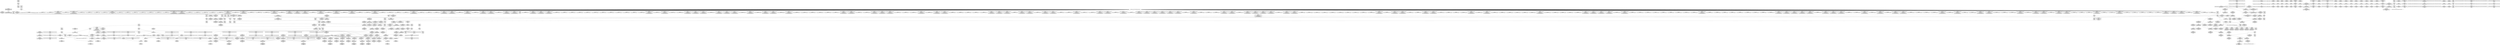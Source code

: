 digraph {
	CE0x5521d00 [shape=record,shape=Mrecord,label="{CE0x5521d00|i32_142|*Constant*|*SummSink*}"]
	CE0x5542470 [shape=record,shape=Mrecord,label="{CE0x5542470|avc_has_perm:_tsid|Function::avc_has_perm&Arg::tsid::|*SummSink*}"]
	CE0x55556d0 [shape=record,shape=Mrecord,label="{CE0x55556d0|selinux_xfrm_delete:_tmp21|security/selinux/xfrm.c,142}"]
	CE0x5544750 [shape=record,shape=Mrecord,label="{CE0x5544750|%struct.task_struct.1015*_(%struct.task_struct.1015**)*_asm_movq_%gs:$_1:P_,$0_,_r,im,_dirflag_,_fpsr_,_flags_|*SummSource*}"]
	CE0x5506df0 [shape=record,shape=Mrecord,label="{CE0x5506df0|selinux_xfrm_delete:_do.end|*SummSource*}"]
	CE0x554b3f0 [shape=record,shape=Mrecord,label="{CE0x554b3f0|selinux_xfrm_delete:_tmp25|security/selinux/xfrm.c,144}"]
	CE0x553ba30 [shape=record,shape=Mrecord,label="{CE0x553ba30|selinux_xfrm_delete:_ctx|Function::selinux_xfrm_delete&Arg::ctx::|*SummSource*}"]
	CE0x5522d50 [shape=record,shape=Mrecord,label="{CE0x5522d50|GLOBAL:_selinux_xfrm_delete.__warned|Global_var:selinux_xfrm_delete.__warned}"]
	CE0x553dc60 [shape=record,shape=Mrecord,label="{CE0x553dc60|get_current227:_entry|*SummSink*}"]
	CE0x5564550 [shape=record,shape=Mrecord,label="{CE0x5564550|avc_has_perm:_entry|*SummSink*}"]
	CE0x5510530 [shape=record,shape=Mrecord,label="{CE0x5510530|864:_%struct.xfrm_sec_ctx*,_:_CRE_703,704_}"]
	CE0x6bb3990 [shape=record,shape=Mrecord,label="{CE0x6bb3990|864:_%struct.xfrm_sec_ctx*,_:_CRE_86,87_}"]
	CE0x54f6c00 [shape=record,shape=Mrecord,label="{CE0x54f6c00|selinux_xfrm_state_delete:_tmp2|*SummSink*}"]
	CE0x5534a90 [shape=record,shape=Mrecord,label="{CE0x5534a90|864:_%struct.xfrm_sec_ctx*,_:_CRE_111,112_}"]
	CE0x54fd250 [shape=record,shape=Mrecord,label="{CE0x54fd250|i8_1|*Constant*|*SummSource*}"]
	CE0x551e260 [shape=record,shape=Mrecord,label="{CE0x551e260|864:_%struct.xfrm_sec_ctx*,_:_CRE_544,548_|*MultipleSource*|security/selinux/xfrm.c,394|Function::selinux_xfrm_state_delete&Arg::x::}"]
	CE0x55162f0 [shape=record,shape=Mrecord,label="{CE0x55162f0|COLLAPSED:_GCMRE___llvm_gcov_ctr13_internal_global_2_x_i64_zeroinitializer:_elem_0:default:}"]
	CE0x552dbf0 [shape=record,shape=Mrecord,label="{CE0x552dbf0|_ret_i32_%call,_!dbg_!27714|security/selinux/xfrm.c,394}"]
	CE0x5511ed0 [shape=record,shape=Mrecord,label="{CE0x5511ed0|selinux_xfrm_delete:_tmp|*SummSource*}"]
	CE0x5518df0 [shape=record,shape=Mrecord,label="{CE0x5518df0|selinux_xfrm_state_delete:_tmp3|*SummSource*}"]
	CE0x5503d90 [shape=record,shape=Mrecord,label="{CE0x5503d90|selinux_xfrm_delete:_if.end7}"]
	CE0x55061b0 [shape=record,shape=Mrecord,label="{CE0x55061b0|864:_%struct.xfrm_sec_ctx*,_:_CRE_328,336_|*MultipleSource*|security/selinux/xfrm.c,394|Function::selinux_xfrm_state_delete&Arg::x::}"]
	CE0x54f26a0 [shape=record,shape=Mrecord,label="{CE0x54f26a0|i32_0|*Constant*|*SummSink*}"]
	CE0x5540f10 [shape=record,shape=Mrecord,label="{CE0x5540f10|i64*_getelementptr_inbounds_(_15_x_i64_,_15_x_i64_*___llvm_gcov_ctr25,_i64_0,_i64_9)|*Constant*|*SummSource*}"]
	CE0x55232d0 [shape=record,shape=Mrecord,label="{CE0x55232d0|GLOBAL:___llvm_gcov_ctr25|Global_var:__llvm_gcov_ctr25|*SummSource*}"]
	CE0x54f2a20 [shape=record,shape=Mrecord,label="{CE0x54f2a20|selinux_xfrm_state_delete:_tmp}"]
	CE0x5566000 [shape=record,shape=Mrecord,label="{CE0x5566000|selinux_xfrm_delete:_tmp32|security/selinux/xfrm.c,150}"]
	CE0x5528720 [shape=record,shape=Mrecord,label="{CE0x5528720|864:_%struct.xfrm_sec_ctx*,_:_CRE_816,824_|*MultipleSource*|security/selinux/xfrm.c,394|Function::selinux_xfrm_state_delete&Arg::x::}"]
	CE0x5528b00 [shape=record,shape=Mrecord,label="{CE0x5528b00|864:_%struct.xfrm_sec_ctx*,_:_CRE_832,840_|*MultipleSource*|security/selinux/xfrm.c,394|Function::selinux_xfrm_state_delete&Arg::x::}"]
	CE0x55058e0 [shape=record,shape=Mrecord,label="{CE0x55058e0|selinux_xfrm_state_delete:_x|Function::selinux_xfrm_state_delete&Arg::x::|*SummSink*}"]
	CE0x54fea90 [shape=record,shape=Mrecord,label="{CE0x54fea90|864:_%struct.xfrm_sec_ctx*,_:_CRE_376,384_|*MultipleSource*|security/selinux/xfrm.c,394|Function::selinux_xfrm_state_delete&Arg::x::}"]
	CE0x5535d10 [shape=record,shape=Mrecord,label="{CE0x5535d10|864:_%struct.xfrm_sec_ctx*,_:_CRE_109,110_}"]
	CE0x550af30 [shape=record,shape=Mrecord,label="{CE0x550af30|864:_%struct.xfrm_sec_ctx*,_:_CRE_200,202_|*MultipleSource*|security/selinux/xfrm.c,394|Function::selinux_xfrm_state_delete&Arg::x::}"]
	CE0x54fdd10 [shape=record,shape=Mrecord,label="{CE0x54fdd10|selinux_xfrm_delete:_tmp6|security/selinux/xfrm.c,142|*SummSource*}"]
	CE0x5566b30 [shape=record,shape=Mrecord,label="{CE0x5566b30|get_current227:_bb}"]
	CE0x54fee70 [shape=record,shape=Mrecord,label="{CE0x54fee70|864:_%struct.xfrm_sec_ctx*,_:_CRE_392,400_|*MultipleSource*|security/selinux/xfrm.c,394|Function::selinux_xfrm_state_delete&Arg::x::}"]
	CE0x5508cc0 [shape=record,shape=Mrecord,label="{CE0x5508cc0|i32_1|*Constant*}"]
	CE0x553fee0 [shape=record,shape=Mrecord,label="{CE0x553fee0|%struct.task_struct.1015*_(%struct.task_struct.1015**)*_asm_movq_%gs:$_1:P_,$0_,_r,im,_dirflag_,_fpsr_,_flags_}"]
	CE0x553b300 [shape=record,shape=Mrecord,label="{CE0x553b300|selinux_xfrm_state_delete:_call|security/selinux/xfrm.c,394|*SummSink*}"]
	CE0x551e640 [shape=record,shape=Mrecord,label="{CE0x551e640|864:_%struct.xfrm_sec_ctx*,_:_CRE_552,560_|*MultipleSource*|security/selinux/xfrm.c,394|Function::selinux_xfrm_state_delete&Arg::x::}"]
	CE0x55039b0 [shape=record,shape=Mrecord,label="{CE0x55039b0|864:_%struct.xfrm_sec_ctx*,_:_CRE_173,174_}"]
	CE0x5503440 [shape=record,shape=Mrecord,label="{CE0x5503440|i64_1|*Constant*}"]
	CE0x5515500 [shape=record,shape=Mrecord,label="{CE0x5515500|864:_%struct.xfrm_sec_ctx*,_:_CRE_286,287_}"]
	CE0x54fc670 [shape=record,shape=Mrecord,label="{CE0x54fc670|864:_%struct.xfrm_sec_ctx*,_:_CRE_40,48_|*MultipleSource*|security/selinux/xfrm.c,394|Function::selinux_xfrm_state_delete&Arg::x::}"]
	CE0x5515140 [shape=record,shape=Mrecord,label="{CE0x5515140|864:_%struct.xfrm_sec_ctx*,_:_CRE_283,284_}"]
	CE0x553d680 [shape=record,shape=Mrecord,label="{CE0x553d680|GLOBAL:_get_current227|*Constant*}"]
	CE0x554dfc0 [shape=record,shape=Mrecord,label="{CE0x554dfc0|selinux_xfrm_delete:_sid|security/selinux/xfrm.c,147|*SummSource*}"]
	CE0x550a180 [shape=record,shape=Mrecord,label="{CE0x550a180|selinux_xfrm_delete:_tmp14|security/selinux/xfrm.c,142|*SummSource*}"]
	CE0x5524ac0 [shape=record,shape=Mrecord,label="{CE0x5524ac0|selinux_xfrm_delete:_tmp29|security/selinux/xfrm.c,147|*SummSink*}"]
	CE0x554e1d0 [shape=record,shape=Mrecord,label="{CE0x554e1d0|selinux_xfrm_delete:_tmp26|security/selinux/xfrm.c,145}"]
	CE0x550bd40 [shape=record,shape=Mrecord,label="{CE0x550bd40|i64_3|*Constant*}"]
	CE0x5540210 [shape=record,shape=Mrecord,label="{CE0x5540210|i32_142|*Constant*}"]
	CE0x4fbd680 [shape=record,shape=Mrecord,label="{CE0x4fbd680|864:_%struct.xfrm_sec_ctx*,_:_CRE_203,204_|*MultipleSource*|security/selinux/xfrm.c,394|Function::selinux_xfrm_state_delete&Arg::x::}"]
	CE0x4df60e0 [shape=record,shape=Mrecord,label="{CE0x4df60e0|864:_%struct.xfrm_sec_ctx*,_:_CRE_93,94_}"]
	CE0x54faa40 [shape=record,shape=Mrecord,label="{CE0x54faa40|864:_%struct.xfrm_sec_ctx*,_:_CRE_192,194_|*MultipleSource*|security/selinux/xfrm.c,394|Function::selinux_xfrm_state_delete&Arg::x::}"]
	CE0x5502850 [shape=record,shape=Mrecord,label="{CE0x5502850|864:_%struct.xfrm_sec_ctx*,_:_CRE_504,512_|*MultipleSource*|security/selinux/xfrm.c,394|Function::selinux_xfrm_state_delete&Arg::x::}"]
	CE0x551adc0 [shape=record,shape=Mrecord,label="{CE0x551adc0|864:_%struct.xfrm_sec_ctx*,_:_CRE_162,163_}"]
	CE0x5515f70 [shape=record,shape=Mrecord,label="{CE0x5515f70|864:_%struct.xfrm_sec_ctx*,_:_CRE_138,139_}"]
	CE0x5530250 [shape=record,shape=Mrecord,label="{CE0x5530250|864:_%struct.xfrm_sec_ctx*,_:_CRE_121,122_}"]
	CE0x553b780 [shape=record,shape=Mrecord,label="{CE0x553b780|selinux_xfrm_delete:_entry|*SummSource*}"]
	CE0x551d4e0 [shape=record,shape=Mrecord,label="{CE0x551d4e0|i32_78|*Constant*|*SummSource*}"]
	CE0x551a030 [shape=record,shape=Mrecord,label="{CE0x551a030|864:_%struct.xfrm_sec_ctx*,_:_CRE_190,191_}"]
	CE0x5564d30 [shape=record,shape=Mrecord,label="{CE0x5564d30|avc_has_perm:_auditdata|Function::avc_has_perm&Arg::auditdata::}"]
	CE0x5514620 [shape=record,shape=Mrecord,label="{CE0x5514620|864:_%struct.xfrm_sec_ctx*,_:_CRE_228,232_|*MultipleSource*|security/selinux/xfrm.c,394|Function::selinux_xfrm_state_delete&Arg::x::}"]
	CE0x5500930 [shape=record,shape=Mrecord,label="{CE0x5500930|selinux_xfrm_delete:_tmp5|security/selinux/xfrm.c,142}"]
	CE0x5506a10 [shape=record,shape=Mrecord,label="{CE0x5506a10|selinux_xfrm_delete:_bb|*SummSink*}"]
	CE0x5523200 [shape=record,shape=Mrecord,label="{CE0x5523200|GLOBAL:___llvm_gcov_ctr25|Global_var:__llvm_gcov_ctr25}"]
	CE0x552dc60 [shape=record,shape=Mrecord,label="{CE0x552dc60|_ret_i32_%retval.0,_!dbg_!27751|security/selinux/xfrm.c,150|*SummSink*}"]
	CE0x54fc930 [shape=record,shape=Mrecord,label="{CE0x54fc930|selinux_xfrm_state_delete:_security|security/selinux/xfrm.c,394}"]
	CE0x5513650 [shape=record,shape=Mrecord,label="{CE0x5513650|864:_%struct.xfrm_sec_ctx*,_:_CRE_65,66_}"]
	CE0x54fbf40 [shape=record,shape=Mrecord,label="{CE0x54fbf40|864:_%struct.xfrm_sec_ctx*,_:_CRE_480,484_|*MultipleSource*|security/selinux/xfrm.c,394|Function::selinux_xfrm_state_delete&Arg::x::}"]
	CE0x5517820 [shape=record,shape=Mrecord,label="{CE0x5517820|864:_%struct.xfrm_sec_ctx*,_:_CRE_9,10_}"]
	CE0x554bb50 [shape=record,shape=Mrecord,label="{CE0x554bb50|i64*_getelementptr_inbounds_(_15_x_i64_,_15_x_i64_*___llvm_gcov_ctr25,_i64_0,_i64_12)|*Constant*|*SummSource*}"]
	CE0x5510160 [shape=record,shape=Mrecord,label="{CE0x5510160|864:_%struct.xfrm_sec_ctx*,_:_CRE_698,699_}"]
	CE0x5540a50 [shape=record,shape=Mrecord,label="{CE0x5540a50|i8*_getelementptr_inbounds_(_45_x_i8_,_45_x_i8_*_.str1245,_i32_0,_i32_0)|*Constant*|*SummSource*}"]
	CE0x550c4d0 [shape=record,shape=Mrecord,label="{CE0x550c4d0|_call_void_mcount()_#3|*SummSource*}"]
	CE0x552da30 [shape=record,shape=Mrecord,label="{CE0x552da30|selinux_xfrm_delete:_if.then}"]
	CE0x553e740 [shape=record,shape=Mrecord,label="{CE0x553e740|i32_22|*Constant*|*SummSink*}"]
	CE0x5563f00 [shape=record,shape=Mrecord,label="{CE0x5563f00|selinux_xfrm_delete:_call8|security/selinux/xfrm.c,147|*SummSource*}"]
	CE0x5527b80 [shape=record,shape=Mrecord,label="{CE0x5527b80|864:_%struct.xfrm_sec_ctx*,_:_CRE_768,776_|*MultipleSource*|security/selinux/xfrm.c,394|Function::selinux_xfrm_state_delete&Arg::x::}"]
	CE0x5566de0 [shape=record,shape=Mrecord,label="{CE0x5566de0|get_current227:_bb|*SummSink*}"]
	CE0x54fb3c0 [shape=record,shape=Mrecord,label="{CE0x54fb3c0|864:_%struct.xfrm_sec_ctx*,_:_CRE_436,440_|*MultipleSource*|security/selinux/xfrm.c,394|Function::selinux_xfrm_state_delete&Arg::x::}"]
	CE0x5516110 [shape=record,shape=Mrecord,label="{CE0x5516110|864:_%struct.xfrm_sec_ctx*,_:_CRE_142,143_}"]
	CE0x550da20 [shape=record,shape=Mrecord,label="{CE0x550da20|selinux_xfrm_delete:_tmp7|security/selinux/xfrm.c,142|*SummSource*}"]
	CE0x5554580 [shape=record,shape=Mrecord,label="{CE0x5554580|i64*_getelementptr_inbounds_(_15_x_i64_,_15_x_i64_*___llvm_gcov_ctr25,_i64_0,_i64_12)|*Constant*|*SummSink*}"]
	CE0x551d0e0 [shape=record,shape=Mrecord,label="{CE0x551d0e0|_ret_%struct.task_struct.1015*_%tmp4,_!dbg_!27714|./arch/x86/include/asm/current.h,14|*SummSource*}"]
	CE0x55314d0 [shape=record,shape=Mrecord,label="{CE0x55314d0|864:_%struct.xfrm_sec_ctx*,_:_CRE_119,120_}"]
	CE0x552d820 [shape=record,shape=Mrecord,label="{CE0x552d820|selinux_xfrm_delete:_land.lhs.true|*SummSink*}"]
	CE0x5544390 [shape=record,shape=Mrecord,label="{CE0x5544390|_call_void_mcount()_#3|*SummSource*}"]
	CE0x5544640 [shape=record,shape=Mrecord,label="{CE0x5544640|get_current227:_tmp4|./arch/x86/include/asm/current.h,14|*SummSink*}"]
	CE0x5500010 [shape=record,shape=Mrecord,label="{CE0x5500010|864:_%struct.xfrm_sec_ctx*,_:_CRE_696,697_}"]
	CE0x5518380 [shape=record,shape=Mrecord,label="{CE0x5518380|selinux_xfrm_delete:_tmp1|*SummSink*}"]
	CE0x552a9f0 [shape=record,shape=Mrecord,label="{CE0x552a9f0|%struct.common_audit_data.1017*_null|*Constant*}"]
	CE0x54fb820 [shape=record,shape=Mrecord,label="{CE0x54fb820|864:_%struct.xfrm_sec_ctx*,_:_CRE_452,456_|*MultipleSource*|security/selinux/xfrm.c,394|Function::selinux_xfrm_state_delete&Arg::x::}"]
	CE0x55a26b0 [shape=record,shape=Mrecord,label="{CE0x55a26b0|COLLAPSED:_GCMRE___llvm_gcov_ctr21_internal_global_2_x_i64_zeroinitializer:_elem_0:default:}"]
	CE0x5510990 [shape=record,shape=Mrecord,label="{CE0x5510990|864:_%struct.xfrm_sec_ctx*,_:_CRE_708,709_}"]
	CE0x553f5c0 [shape=record,shape=Mrecord,label="{CE0x553f5c0|4:_i32,_:_CR_4,8_|*MultipleSource*|security/selinux/xfrm.c,142|security/selinux/xfrm.c,142|security/selinux/xfrm.c,147}"]
	CE0x552b130 [shape=record,shape=Mrecord,label="{CE0x552b130|selinux_xfrm_delete:_tmp15|security/selinux/xfrm.c,142|*SummSource*}"]
	CE0x5501c60 [shape=record,shape=Mrecord,label="{CE0x5501c60|864:_%struct.xfrm_sec_ctx*,_:_CRE_216,220_|*MultipleSource*|security/selinux/xfrm.c,394|Function::selinux_xfrm_state_delete&Arg::x::}"]
	CE0x5502660 [shape=record,shape=Mrecord,label="{CE0x5502660|864:_%struct.xfrm_sec_ctx*,_:_CRE_496,504_|*MultipleSource*|security/selinux/xfrm.c,394|Function::selinux_xfrm_state_delete&Arg::x::}"]
	CE0x5504970 [shape=record,shape=Mrecord,label="{CE0x5504970|864:_%struct.xfrm_sec_ctx*,_:_CRE_20,21_}"]
	CE0x551b290 [shape=record,shape=Mrecord,label="{CE0x551b290|864:_%struct.xfrm_sec_ctx*,_:_CRE_256,264_|*MultipleSource*|security/selinux/xfrm.c,394|Function::selinux_xfrm_state_delete&Arg::x::}"]
	CE0x554c0f0 [shape=record,shape=Mrecord,label="{CE0x554c0f0|i64*_getelementptr_inbounds_(_15_x_i64_,_15_x_i64_*___llvm_gcov_ctr25,_i64_0,_i64_13)|*Constant*}"]
	CE0x5508dd0 [shape=record,shape=Mrecord,label="{CE0x5508dd0|i32_1|*Constant*|*SummSource*}"]
	CE0x5522730 [shape=record,shape=Mrecord,label="{CE0x5522730|selinux_xfrm_delete:_do.body}"]
	CE0x5563d30 [shape=record,shape=Mrecord,label="{CE0x5563d30|selinux_xfrm_delete:_call8|security/selinux/xfrm.c,147}"]
	CE0x551ec10 [shape=record,shape=Mrecord,label="{CE0x551ec10|864:_%struct.xfrm_sec_ctx*,_:_CRE_584,600_|*MultipleSource*|security/selinux/xfrm.c,394|Function::selinux_xfrm_state_delete&Arg::x::}"]
	CE0x5540ac0 [shape=record,shape=Mrecord,label="{CE0x5540ac0|i8*_getelementptr_inbounds_(_45_x_i8_,_45_x_i8_*_.str1245,_i32_0,_i32_0)|*Constant*|*SummSink*}"]
	CE0x5501660 [shape=record,shape=Mrecord,label="{CE0x5501660|864:_%struct.xfrm_sec_ctx*,_:_CRE_80,81_}"]
	CE0x553c380 [shape=record,shape=Mrecord,label="{CE0x553c380|selinux_xfrm_delete:_tmp3}"]
	CE0x5561bf0 [shape=record,shape=Mrecord,label="{CE0x5561bf0|avc_has_perm:_entry|*SummSource*}"]
	CE0x5501e00 [shape=record,shape=Mrecord,label="{CE0x5501e00|selinux_xfrm_delete:_return}"]
	CE0x5541e20 [shape=record,shape=Mrecord,label="{CE0x5541e20|selinux_xfrm_delete:_tmp18|security/selinux/xfrm.c,142|*SummSink*}"]
	CE0x54fa480 [shape=record,shape=Mrecord,label="{CE0x54fa480|864:_%struct.xfrm_sec_ctx*,_:_CRE_13,14_}"]
	CE0x54fa2b0 [shape=record,shape=Mrecord,label="{CE0x54fa2b0|selinux_xfrm_state_delete:_bb|*SummSink*}"]
	CE0x5512f10 [shape=record,shape=Mrecord,label="{CE0x5512f10|864:_%struct.xfrm_sec_ctx*,_:_CRE_22,23_}"]
	CE0x5555660 [shape=record,shape=Mrecord,label="{CE0x5555660|i64_10|*Constant*|*SummSink*}"]
	CE0x5524dd0 [shape=record,shape=Mrecord,label="{CE0x5524dd0|selinux_xfrm_delete:_tmp29|security/selinux/xfrm.c,147}"]
	CE0x5501af0 [shape=record,shape=Mrecord,label="{CE0x5501af0|864:_%struct.xfrm_sec_ctx*,_:_CRE_212,216_|*MultipleSource*|security/selinux/xfrm.c,394|Function::selinux_xfrm_state_delete&Arg::x::}"]
	CE0x5512520 [shape=record,shape=Mrecord,label="{CE0x5512520|_call_void_mcount()_#3|*SummSource*}"]
	CE0x5514d20 [shape=record,shape=Mrecord,label="{CE0x5514d20|864:_%struct.xfrm_sec_ctx*,_:_CRE_72,73_}"]
	CE0x5562ff0 [shape=record,shape=Mrecord,label="{CE0x5562ff0|4:_i32,_:_CRE_4,8_|*MultipleSource*|*LoadInst*|security/selinux/xfrm.c,394|security/selinux/xfrm.c,147|Function::selinux_xfrm_delete&Arg::ctx::}"]
	CE0x5529b80 [shape=record,shape=Mrecord,label="{CE0x5529b80|selinux_xfrm_delete:_tmp12|security/selinux/xfrm.c,142|*SummSink*}"]
	CE0x7478a80 [shape=record,shape=Mrecord,label="{CE0x7478a80|864:_%struct.xfrm_sec_ctx*,_:_CRE_88,89_}"]
	CE0x5555540 [shape=record,shape=Mrecord,label="{CE0x5555540|i64_11|*Constant*|*SummSource*}"]
	CE0x5522dc0 [shape=record,shape=Mrecord,label="{CE0x5522dc0|i64_0|*Constant*|*SummSource*}"]
	CE0x54ff060 [shape=record,shape=Mrecord,label="{CE0x54ff060|864:_%struct.xfrm_sec_ctx*,_:_CRE_400,408_|*MultipleSource*|security/selinux/xfrm.c,394|Function::selinux_xfrm_state_delete&Arg::x::}"]
	CE0x5539210 [shape=record,shape=Mrecord,label="{CE0x5539210|864:_%struct.xfrm_sec_ctx*,_:_CRE_100,101_}"]
	CE0x550dba0 [shape=record,shape=Mrecord,label="{CE0x550dba0|selinux_xfrm_delete:_tmp7|security/selinux/xfrm.c,142|*SummSink*}"]
	CE0x5542a10 [shape=record,shape=Mrecord,label="{CE0x5542a10|avc_has_perm:_tclass|Function::avc_has_perm&Arg::tclass::}"]
	CE0x551c520 [shape=record,shape=Mrecord,label="{CE0x551c520|864:_%struct.xfrm_sec_ctx*,_:_CRE_16,17_}"]
	CE0x5554410 [shape=record,shape=Mrecord,label="{CE0x5554410|i64_10|*Constant*}"]
	CE0x5510dc0 [shape=record,shape=Mrecord,label="{CE0x5510dc0|selinux_xfrm_state_delete:_tmp4|*LoadInst*|security/selinux/xfrm.c,394}"]
	CE0x5504ef0 [shape=record,shape=Mrecord,label="{CE0x5504ef0|864:_%struct.xfrm_sec_ctx*,_:_CRE_145,146_}"]
	CE0x5501f60 [shape=record,shape=Mrecord,label="{CE0x5501f60|selinux_xfrm_delete:_return|*SummSource*}"]
	CE0x5515fe0 [shape=record,shape=Mrecord,label="{CE0x5515fe0|864:_%struct.xfrm_sec_ctx*,_:_CRE_140,141_}"]
	"CONST[source:1(input),value:2(dynamic)][purpose:{subject}]"
	CE0x5515cd0 [shape=record,shape=Mrecord,label="{CE0x5515cd0|864:_%struct.xfrm_sec_ctx*,_:_CRE_124,125_}"]
	CE0x5542a80 [shape=record,shape=Mrecord,label="{CE0x5542a80|avc_has_perm:_tclass|Function::avc_has_perm&Arg::tclass::|*SummSource*}"]
	CE0x551e070 [shape=record,shape=Mrecord,label="{CE0x551e070|864:_%struct.xfrm_sec_ctx*,_:_CRE_536,544_|*MultipleSource*|security/selinux/xfrm.c,394|Function::selinux_xfrm_state_delete&Arg::x::}"]
	CE0x5544240 [shape=record,shape=Mrecord,label="{CE0x5544240|_call_void_mcount()_#3}"]
	CE0x550ed50 [shape=record,shape=Mrecord,label="{CE0x550ed50|864:_%struct.xfrm_sec_ctx*,_:_CRE_624,628_|*MultipleSource*|security/selinux/xfrm.c,394|Function::selinux_xfrm_state_delete&Arg::x::}"]
	CE0x5562280 [shape=record,shape=Mrecord,label="{CE0x5562280|i32_3|*Constant*|*SummSink*}"]
	CE0x554b6a0 [shape=record,shape=Mrecord,label="{CE0x554b6a0|selinux_xfrm_delete:_tmp25|security/selinux/xfrm.c,144|*SummSink*}"]
	CE0x54f9b20 [shape=record,shape=Mrecord,label="{CE0x54f9b20|i64*_getelementptr_inbounds_(_2_x_i64_,_2_x_i64_*___llvm_gcov_ctr13,_i64_0,_i64_0)|*Constant*}"]
	CE0x54f92e0 [shape=record,shape=Mrecord,label="{CE0x54f92e0|i64_1|*Constant*|*SummSource*}"]
	CE0x4fbd510 [shape=record,shape=Mrecord,label="{CE0x4fbd510|864:_%struct.xfrm_sec_ctx*,_:_CRE_202,203_|*MultipleSource*|security/selinux/xfrm.c,394|Function::selinux_xfrm_state_delete&Arg::x::}"]
	CE0x552d900 [shape=record,shape=Mrecord,label="{CE0x552d900|selinux_xfrm_delete:_land.lhs.true2|*SummSource*}"]
	CE0x68d8990 [shape=record,shape=Mrecord,label="{CE0x68d8990|864:_%struct.xfrm_sec_ctx*,_:_CRE_83,84_}"]
	CE0x55275a0 [shape=record,shape=Mrecord,label="{CE0x55275a0|i64_4|*Constant*}"]
	CE0x551e830 [shape=record,shape=Mrecord,label="{CE0x551e830|864:_%struct.xfrm_sec_ctx*,_:_CRE_560,576_|*MultipleSource*|security/selinux/xfrm.c,394|Function::selinux_xfrm_state_delete&Arg::x::}"]
	CE0x54fa540 [shape=record,shape=Mrecord,label="{CE0x54fa540|864:_%struct.xfrm_sec_ctx*,_:_CRE_168,169_}"]
	CE0x55071c0 [shape=record,shape=Mrecord,label="{CE0x55071c0|864:_%struct.xfrm_sec_ctx*,_:_CRE_18,19_}"]
	CE0x54fa730 [shape=record,shape=Mrecord,label="{CE0x54fa730|864:_%struct.xfrm_sec_ctx*,_:_CRE_170,171_}"]
	CE0x55392d0 [shape=record,shape=Mrecord,label="{CE0x55392d0|864:_%struct.xfrm_sec_ctx*,_:_CRE_101,102_}"]
	CE0x550fc10 [shape=record,shape=Mrecord,label="{CE0x550fc10|864:_%struct.xfrm_sec_ctx*,_:_CRE_680,688_|*MultipleSource*|security/selinux/xfrm.c,394|Function::selinux_xfrm_state_delete&Arg::x::}"]
	CE0x5509ac0 [shape=record,shape=Mrecord,label="{CE0x5509ac0|selinux_xfrm_delete:_tmp13|security/selinux/xfrm.c,142|*SummSource*}"]
	CE0x5555f50 [shape=record,shape=Mrecord,label="{CE0x5555f50|selinux_xfrm_delete:_tobool5|security/selinux/xfrm.c,144}"]
	CE0x553b450 [shape=record,shape=Mrecord,label="{CE0x553b450|GLOBAL:_selinux_xfrm_delete|*Constant*}"]
	CE0x553f440 [shape=record,shape=Mrecord,label="{CE0x553f440|4:_i32,_:_CR_8,12_|*MultipleSource*|security/selinux/xfrm.c,142|security/selinux/xfrm.c,142|security/selinux/xfrm.c,147}"]
	CE0x55054f0 [shape=record,shape=Mrecord,label="{CE0x55054f0|i32_0|*Constant*}"]
	CE0x551cc30 [shape=record,shape=Mrecord,label="{CE0x551cc30|selinux_xfrm_delete:_tmp15|security/selinux/xfrm.c,142}"]
	CE0x5525940 [shape=record,shape=Mrecord,label="{CE0x5525940|selinux_xfrm_delete:_call|security/selinux/xfrm.c,142|*SummSource*}"]
	CE0x5502160 [shape=record,shape=Mrecord,label="{CE0x5502160|selinux_xfrm_delete:_bb}"]
	CE0x55618b0 [shape=record,shape=Mrecord,label="{CE0x55618b0|avc_has_perm:_entry}"]
	CE0x54ffed0 [shape=record,shape=Mrecord,label="{CE0x54ffed0|864:_%struct.xfrm_sec_ctx*,_:_CRE_291,292_}"]
	CE0x55428b0 [shape=record,shape=Mrecord,label="{CE0x55428b0|i16_39|*Constant*|*SummSink*}"]
	CE0x5528ee0 [shape=record,shape=Mrecord,label="{CE0x5528ee0|864:_%struct.xfrm_sec_ctx*,_:_CRE_848,856_|*MultipleSource*|security/selinux/xfrm.c,394|Function::selinux_xfrm_state_delete&Arg::x::}"]
	CE0x5563330 [shape=record,shape=Mrecord,label="{CE0x5563330|selinux_xfrm_delete:_tmp31|*LoadInst*|security/selinux/xfrm.c,147}"]
	CE0x55153c0 [shape=record,shape=Mrecord,label="{CE0x55153c0|864:_%struct.xfrm_sec_ctx*,_:_CRE_285,286_}"]
	CE0x54fa910 [shape=record,shape=Mrecord,label="{CE0x54fa910|864:_%struct.xfrm_sec_ctx*,_:_CRE_191,192_}"]
	CE0x5523040 [shape=record,shape=Mrecord,label="{CE0x5523040|GLOBAL:___llvm_gcov_ctr25|Global_var:__llvm_gcov_ctr25|*SummSink*}"]
	CE0x54f7eb0 [shape=record,shape=Mrecord,label="{CE0x54f7eb0|selinux_xfrm_state_delete:_tmp1|*SummSource*}"]
	CE0x55421d0 [shape=record,shape=Mrecord,label="{CE0x55421d0|avc_has_perm:_tsid|Function::avc_has_perm&Arg::tsid::}"]
	CE0x54fd000 [shape=record,shape=Mrecord,label="{CE0x54fd000|864:_%struct.xfrm_sec_ctx*,_:_CRE_64,65_}"]
	CE0x5522ed0 [shape=record,shape=Mrecord,label="{CE0x5522ed0|i64_0|*Constant*|*SummSink*}"]
	CE0x551b7f0 [shape=record,shape=Mrecord,label="{CE0x551b7f0|selinux_xfrm_state_delete:_tmp3}"]
	CE0x5564b50 [shape=record,shape=Mrecord,label="{CE0x5564b50|avc_has_perm:_auditdata|Function::avc_has_perm&Arg::auditdata::|*SummSink*}"]
	CE0x551d9f0 [shape=record,shape=Mrecord,label="{CE0x551d9f0|selinux_xfrm_delete:_cred|security/selinux/xfrm.c,142|*SummSource*}"]
	CE0x55236b0 [shape=record,shape=Mrecord,label="{CE0x55236b0|selinux_xfrm_delete:_tmp28|security/selinux/xfrm.c,147}"]
	CE0x5564950 [shape=record,shape=Mrecord,label="{CE0x5564950|avc_has_perm:_ssid|Function::avc_has_perm&Arg::ssid::}"]
	CE0x5505290 [shape=record,shape=Mrecord,label="{CE0x5505290|selinux_xfrm_state_delete:_security|security/selinux/xfrm.c,394|*SummSink*}"]
	CE0x5502c80 [shape=record,shape=Mrecord,label="{CE0x5502c80|864:_%struct.xfrm_sec_ctx*,_:_CRE_135,136_}"]
	CE0x55292c0 [shape=record,shape=Mrecord,label="{CE0x55292c0|864:_%struct.xfrm_sec_ctx*,_:_CRE_864,872_|*MultipleSource*|security/selinux/xfrm.c,394|Function::selinux_xfrm_state_delete&Arg::x::}"]
	CE0x5566260 [shape=record,shape=Mrecord,label="{CE0x5566260|selinux_xfrm_delete:_tmp33|security/selinux/xfrm.c,150|*SummSink*}"]
	CE0x5565500 [shape=record,shape=Mrecord,label="{CE0x5565500|i64*_getelementptr_inbounds_(_15_x_i64_,_15_x_i64_*___llvm_gcov_ctr25,_i64_0,_i64_14)|*Constant*|*SummSink*}"]
	CE0x5501200 [shape=record,shape=Mrecord,label="{CE0x5501200|864:_%struct.xfrm_sec_ctx*,_:_CRE_151,152_}"]
	CE0x55649f0 [shape=record,shape=Mrecord,label="{CE0x55649f0|avc_has_perm:_ssid|Function::avc_has_perm&Arg::ssid::|*SummSource*}"]
	CE0x550d4c0 [shape=record,shape=Mrecord,label="{CE0x550d4c0|selinux_xfrm_delete:_do.body|*SummSink*}"]
	CE0x552aa90 [shape=record,shape=Mrecord,label="{CE0x552aa90|avc_has_perm:_requested|Function::avc_has_perm&Arg::requested::}"]
	CE0x5562570 [shape=record,shape=Mrecord,label="{CE0x5562570|selinux_xfrm_delete:_ctx_sid|security/selinux/xfrm.c,147|*SummSink*}"]
	CE0x5502db0 [shape=record,shape=Mrecord,label="{CE0x5502db0|864:_%struct.xfrm_sec_ctx*,_:_CRE_73,74_}"]
	CE0x5511d20 [shape=record,shape=Mrecord,label="{CE0x5511d20|864:_%struct.xfrm_sec_ctx*,_:_CRE_77,78_}"]
	CE0x5519510 [shape=record,shape=Mrecord,label="{CE0x5519510|864:_%struct.xfrm_sec_ctx*,_:_CRE_164,165_}"]
	CE0x550bcd0 [shape=record,shape=Mrecord,label="{CE0x550bcd0|selinux_xfrm_delete:_tmp4|security/selinux/xfrm.c,142|*SummSink*}"]
	CE0x55185e0 [shape=record,shape=Mrecord,label="{CE0x55185e0|i64*_getelementptr_inbounds_(_15_x_i64_,_15_x_i64_*___llvm_gcov_ctr25,_i64_0,_i64_1)|*Constant*|*SummSource*}"]
	CE0x54fde80 [shape=record,shape=Mrecord,label="{CE0x54fde80|selinux_xfrm_delete:_tmp6|security/selinux/xfrm.c,142|*SummSink*}"]
	CE0x55108b0 [shape=record,shape=Mrecord,label="{CE0x55108b0|864:_%struct.xfrm_sec_ctx*,_:_CRE_706,707_}"]
	CE0x54f90d0 [shape=record,shape=Mrecord,label="{CE0x54f90d0|selinux_xfrm_state_delete:_security|security/selinux/xfrm.c,394|*SummSource*}"]
	CE0x55449b0 [shape=record,shape=Mrecord,label="{CE0x55449b0|selinux_xfrm_delete:_tmp10|security/selinux/xfrm.c,142}"]
	CE0x552a8b0 [shape=record,shape=Mrecord,label="{CE0x552a8b0|i64*_getelementptr_inbounds_(_15_x_i64_,_15_x_i64_*___llvm_gcov_ctr25,_i64_0,_i64_8)|*Constant*|*SummSource*}"]
	CE0x55a2f70 [shape=record,shape=Mrecord,label="{CE0x55a2f70|get_current227:_tmp3|*SummSink*}"]
	CE0x5515990 [shape=record,shape=Mrecord,label="{CE0x5515990|selinux_xfrm_state_delete:_tmp3|*SummSink*}"]
	CE0x550be50 [shape=record,shape=Mrecord,label="{CE0x550be50|i64_3|*Constant*|*SummSource*}"]
	CE0x55196f0 [shape=record,shape=Mrecord,label="{CE0x55196f0|864:_%struct.xfrm_sec_ctx*,_:_CRE_167,168_}"]
	CE0x5504fb0 [shape=record,shape=Mrecord,label="{CE0x5504fb0|864:_%struct.xfrm_sec_ctx*,_:_CRE_146,147_}"]
	CE0x551f7f0 [shape=record,shape=Mrecord,label="{CE0x551f7f0|selinux_xfrm_delete:_call|security/selinux/xfrm.c,142|*SummSink*}"]
	CE0x55b1380 [shape=record,shape=Mrecord,label="{CE0x55b1380|%struct.task_struct.1015**_bitcast_(%struct.task_struct**_current_task_to_%struct.task_struct.1015**)|*Constant*|*SummSource*}"]
	CE0x5500290 [shape=record,shape=Mrecord,label="{CE0x5500290|864:_%struct.xfrm_sec_ctx*,_:_CRE_296,300_|*MultipleSource*|security/selinux/xfrm.c,394|Function::selinux_xfrm_state_delete&Arg::x::}"]
	CE0x5506530 [shape=record,shape=Mrecord,label="{CE0x5506530|864:_%struct.xfrm_sec_ctx*,_:_CRE_344,352_|*MultipleSource*|security/selinux/xfrm.c,394|Function::selinux_xfrm_state_delete&Arg::x::}"]
	CE0x5519df0 [shape=record,shape=Mrecord,label="{CE0x5519df0|864:_%struct.xfrm_sec_ctx*,_:_CRE_187,188_}"]
	CE0x5511ba0 [shape=record,shape=Mrecord,label="{CE0x5511ba0|864:_%struct.xfrm_sec_ctx*,_:_CRE_150,151_}"]
	CE0x55b1280 [shape=record,shape=Mrecord,label="{CE0x55b1280|%struct.task_struct.1015**_bitcast_(%struct.task_struct**_current_task_to_%struct.task_struct.1015**)|*Constant*}"]
	CE0x55123a0 [shape=record,shape=Mrecord,label="{CE0x55123a0|864:_%struct.xfrm_sec_ctx*,_:_CRE_90,91_}"]
	CE0x5533830 [shape=record,shape=Mrecord,label="{CE0x5533830|864:_%struct.xfrm_sec_ctx*,_:_CRE_113,114_}"]
	CE0x5545060 [shape=record,shape=Mrecord,label="{CE0x5545060|selinux_xfrm_delete:_tmp10|security/selinux/xfrm.c,142|*SummSink*}"]
	CE0x54f7750 [shape=record,shape=Mrecord,label="{CE0x54f7750|selinux_xfrm_state_delete:_bb|*SummSource*}"]
	CE0x55015a0 [shape=record,shape=Mrecord,label="{CE0x55015a0|864:_%struct.xfrm_sec_ctx*,_:_CRE_79,80_}"]
	CE0x5502c10 [shape=record,shape=Mrecord,label="{CE0x5502c10|864:_%struct.xfrm_sec_ctx*,_:_CRE_520,528_|*MultipleSource*|security/selinux/xfrm.c,394|Function::selinux_xfrm_state_delete&Arg::x::}"]
	CE0x551ac70 [shape=record,shape=Mrecord,label="{CE0x551ac70|864:_%struct.xfrm_sec_ctx*,_:_CRE_161,162_}"]
	CE0x54fd0c0 [shape=record,shape=Mrecord,label="{CE0x54fd0c0|864:_%struct.xfrm_sec_ctx*,_:_CRE_24,32_|*MultipleSource*|security/selinux/xfrm.c,394|Function::selinux_xfrm_state_delete&Arg::x::}"]
	CE0x5532560 [shape=record,shape=Mrecord,label="{CE0x5532560|864:_%struct.xfrm_sec_ctx*,_:_CRE_115,116_}"]
	CE0x5544f50 [shape=record,shape=Mrecord,label="{CE0x5544f50|selinux_xfrm_delete:_tmp10|security/selinux/xfrm.c,142|*SummSource*}"]
	CE0x5515730 [shape=record,shape=Mrecord,label="{CE0x5515730|864:_%struct.xfrm_sec_ctx*,_:_CRE_69,70_}"]
	CE0x552d740 [shape=record,shape=Mrecord,label="{CE0x552d740|selinux_xfrm_delete:_land.lhs.true}"]
	CE0x5503140 [shape=record,shape=Mrecord,label="{CE0x5503140|864:_%struct.xfrm_sec_ctx*,_:_CRE_184,185_}"]
	CE0x550fe00 [shape=record,shape=Mrecord,label="{CE0x550fe00|864:_%struct.xfrm_sec_ctx*,_:_CRE_688,696_|*MultipleSource*|security/selinux/xfrm.c,394|Function::selinux_xfrm_state_delete&Arg::x::}"]
	CE0x553d0d0 [shape=record,shape=Mrecord,label="{CE0x553d0d0|selinux_xfrm_delete:_call4|security/selinux/xfrm.c,142|*SummSource*}"]
	"CONST[source:0(mediator),value:2(dynamic)][purpose:{subject}]"
	CE0x55634f0 [shape=record,shape=Mrecord,label="{CE0x55634f0|selinux_xfrm_delete:_tmp31|*LoadInst*|security/selinux/xfrm.c,147|*SummSource*}"]
	CE0x54f21e0 [shape=record,shape=Mrecord,label="{CE0x54f21e0|864:_%struct.xfrm_sec_ctx*,_:_CRE_10,11_}"]
	CE0x54f8270 [shape=record,shape=Mrecord,label="{CE0x54f8270|selinux_xfrm_state_delete:_x|Function::selinux_xfrm_state_delete&Arg::x::|*SummSource*}"]
	CE0x55294b0 [shape=record,shape=Mrecord,label="{CE0x55294b0|864:_%struct.xfrm_sec_ctx*,_:_CRE_872,880_|*MultipleSource*|security/selinux/xfrm.c,394|Function::selinux_xfrm_state_delete&Arg::x::}"]
	CE0x5508c50 [shape=record,shape=Mrecord,label="{CE0x5508c50|selinux_xfrm_delete:_sid|security/selinux/xfrm.c,147|*SummSink*}"]
	CE0x54fafb0 [shape=record,shape=Mrecord,label="{CE0x54fafb0|864:_%struct.xfrm_sec_ctx*,_:_CRE_428,432_|*MultipleSource*|security/selinux/xfrm.c,394|Function::selinux_xfrm_state_delete&Arg::x::}"]
	CE0x5540990 [shape=record,shape=Mrecord,label="{CE0x5540990|i8*_getelementptr_inbounds_(_45_x_i8_,_45_x_i8_*_.str1245,_i32_0,_i32_0)|*Constant*}"]
	CE0x553be20 [shape=record,shape=Mrecord,label="{CE0x553be20|i32_0|*Constant*}"]
	CE0x553d790 [shape=record,shape=Mrecord,label="{CE0x553d790|get_current227:_entry}"]
	CE0x553cfc0 [shape=record,shape=Mrecord,label="{CE0x553cfc0|selinux_xfrm_delete:_call4|security/selinux/xfrm.c,142}"]
	CE0x55540a0 [shape=record,shape=Mrecord,label="{CE0x55540a0|selinux_xfrm_delete:_tmp20|security/selinux/xfrm.c,142|*SummSource*}"]
	CE0x54ff880 [shape=record,shape=Mrecord,label="{CE0x54ff880|selinux_xfrm_state_delete:_entry|*SummSink*}"]
	CE0x55624d0 [shape=record,shape=Mrecord,label="{CE0x55624d0|selinux_xfrm_delete:_ctx_sid|security/selinux/xfrm.c,147|*SummSource*}"]
	CE0x550ad70 [shape=record,shape=Mrecord,label="{CE0x550ad70|864:_%struct.xfrm_sec_ctx*,_:_CRE_198,200_|*MultipleSource*|security/selinux/xfrm.c,394|Function::selinux_xfrm_state_delete&Arg::x::}"]
	CE0x5534980 [shape=record,shape=Mrecord,label="{CE0x5534980|864:_%struct.xfrm_sec_ctx*,_:_CRE_110,111_}"]
	CE0x5505bb0 [shape=record,shape=Mrecord,label="{CE0x5505bb0|864:_%struct.xfrm_sec_ctx*,_:_CRE_304,312_|*MultipleSource*|security/selinux/xfrm.c,394|Function::selinux_xfrm_state_delete&Arg::x::}"]
	CE0x5535c50 [shape=record,shape=Mrecord,label="{CE0x5535c50|864:_%struct.xfrm_sec_ctx*,_:_CRE_108,109_}"]
	CE0x5528530 [shape=record,shape=Mrecord,label="{CE0x5528530|864:_%struct.xfrm_sec_ctx*,_:_CRE_808,816_|*MultipleSource*|security/selinux/xfrm.c,394|Function::selinux_xfrm_state_delete&Arg::x::}"]
	CE0x5538130 [shape=record,shape=Mrecord,label="{CE0x5538130|864:_%struct.xfrm_sec_ctx*,_:_CRE_104,105_}"]
	CE0x54fec80 [shape=record,shape=Mrecord,label="{CE0x54fec80|864:_%struct.xfrm_sec_ctx*,_:_CRE_384,392_|*MultipleSource*|security/selinux/xfrm.c,394|Function::selinux_xfrm_state_delete&Arg::x::}"]
	CE0x5504580 [shape=record,shape=Mrecord,label="{CE0x5504580|selinux_xfrm_delete:_tmp8|security/selinux/xfrm.c,142}"]
	CE0x5500df0 [shape=record,shape=Mrecord,label="{CE0x5500df0|selinux_xfrm_delete:_tmp5|security/selinux/xfrm.c,142|*SummSink*}"]
	CE0x5527720 [shape=record,shape=Mrecord,label="{CE0x5527720|i64_4|*Constant*|*SummSink*}"]
	CE0x55048b0 [shape=record,shape=Mrecord,label="{CE0x55048b0|i64_5|*Constant*}"]
	CE0x5567380 [shape=record,shape=Mrecord,label="{CE0x5567380|get_current227:_tmp2|*SummSink*}"]
	CE0x5503b30 [shape=record,shape=Mrecord,label="{CE0x5503b30|864:_%struct.xfrm_sec_ctx*,_:_CRE_175,176_}"]
	CE0x71cf0d0 [shape=record,shape=Mrecord,label="{CE0x71cf0d0|864:_%struct.xfrm_sec_ctx*,_:_CRE_96,97_}"]
	CE0x551fc80 [shape=record,shape=Mrecord,label="{CE0x551fc80|selinux_xfrm_delete:_tobool|security/selinux/xfrm.c,142|*SummSink*}"]
	CE0x553ea80 [shape=record,shape=Mrecord,label="{CE0x553ea80|selinux_xfrm_delete:_security|security/selinux/xfrm.c,142|*SummSource*}"]
	CE0x5521b80 [shape=record,shape=Mrecord,label="{CE0x5521b80|GLOBAL:_lockdep_rcu_suspicious|*Constant*|*SummSink*}"]
	CE0x5544b90 [shape=record,shape=Mrecord,label="{CE0x5544b90|selinux_xfrm_delete:_tmp9|security/selinux/xfrm.c,142|*SummSource*}"]
	CE0x5510f00 [shape=record,shape=Mrecord,label="{CE0x5510f00|864:_%struct.xfrm_sec_ctx*,_:_CRE_712,720_|*MultipleSource*|security/selinux/xfrm.c,394|Function::selinux_xfrm_state_delete&Arg::x::}"]
	CE0x5513800 [shape=record,shape=Mrecord,label="{CE0x5513800|864:_%struct.xfrm_sec_ctx*,_:_CRE_76,77_}"]
	CE0x55034b0 [shape=record,shape=Mrecord,label="{CE0x55034b0|selinux_xfrm_delete:_tmp1}"]
	CE0x5542610 [shape=record,shape=Mrecord,label="{CE0x5542610|i16_39|*Constant*}"]
	CE0x5517e90 [shape=record,shape=Mrecord,label="{CE0x5517e90|864:_%struct.xfrm_sec_ctx*,_:_CRE_279,280_}"]
	CE0x5567790 [shape=record,shape=Mrecord,label="{CE0x5567790|get_current227:_tmp1|*SummSink*}"]
	CE0x5544050 [shape=record,shape=Mrecord,label="{CE0x5544050|i32_4|*Constant*|*SummSink*}"]
	CE0x5514bf0 [shape=record,shape=Mrecord,label="{CE0x5514bf0|864:_%struct.xfrm_sec_ctx*,_:_CRE_102,103_}"]
	CE0x5510b40 [shape=record,shape=Mrecord,label="{CE0x5510b40|864:_%struct.xfrm_sec_ctx*,_:_CRE_710,711_}"]
	CE0x5502a40 [shape=record,shape=Mrecord,label="{CE0x5502a40|864:_%struct.xfrm_sec_ctx*,_:_CRE_512,520_|*MultipleSource*|security/selinux/xfrm.c,394|Function::selinux_xfrm_state_delete&Arg::x::}"]
	CE0x55122e0 [shape=record,shape=Mrecord,label="{CE0x55122e0|864:_%struct.xfrm_sec_ctx*,_:_CRE_89,90_}"]
	CE0x5502310 [shape=record,shape=Mrecord,label="{CE0x5502310|selinux_xfrm_state_delete:_tmp2}"]
	CE0x5541940 [shape=record,shape=Mrecord,label="{CE0x5541940|get_current227:_entry|*SummSource*}"]
	CE0x5564ab0 [shape=record,shape=Mrecord,label="{CE0x5564ab0|avc_has_perm:_ssid|Function::avc_has_perm&Arg::ssid::|*SummSink*}"]
	CE0x55047b0 [shape=record,shape=Mrecord,label="{CE0x55047b0|selinux_xfrm_delete:_tmp8|security/selinux/xfrm.c,142|*SummSink*}"]
	CE0x55068f0 [shape=record,shape=Mrecord,label="{CE0x55068f0|selinux_xfrm_delete:_bb|*SummSource*}"]
	CE0x551fb70 [shape=record,shape=Mrecord,label="{CE0x551fb70|selinux_xfrm_delete:_tobool|security/selinux/xfrm.c,142}"]
	CE0x5565070 [shape=record,shape=Mrecord,label="{CE0x5565070|selinux_xfrm_delete:_retval.0}"]
	CE0x553c5e0 [shape=record,shape=Mrecord,label="{CE0x553c5e0|selinux_xfrm_delete:_tmp3|*SummSink*}"]
	CE0x55161f0 [shape=record,shape=Mrecord,label="{CE0x55161f0|864:_%struct.xfrm_sec_ctx*,_:_CRE_143,144_}"]
	CE0x553de30 [shape=record,shape=Mrecord,label="{CE0x553de30|selinux_xfrm_delete:_tmp19|security/selinux/xfrm.c,142}"]
	CE0x550a070 [shape=record,shape=Mrecord,label="{CE0x550a070|selinux_xfrm_delete:_tmp14|security/selinux/xfrm.c,142}"]
	CE0x5511de0 [shape=record,shape=Mrecord,label="{CE0x5511de0|864:_%struct.xfrm_sec_ctx*,_:_CRE_78,79_}"]
	CE0x551dee0 [shape=record,shape=Mrecord,label="{CE0x551dee0|864:_%struct.xfrm_sec_ctx*,_:_CRE_528,536_|*MultipleSource*|security/selinux/xfrm.c,394|Function::selinux_xfrm_state_delete&Arg::x::}"]
	CE0x55219d0 [shape=record,shape=Mrecord,label="{CE0x55219d0|GLOBAL:_lockdep_rcu_suspicious|*Constant*}"]
	CE0x550fa20 [shape=record,shape=Mrecord,label="{CE0x550fa20|864:_%struct.xfrm_sec_ctx*,_:_CRE_672,680_|*MultipleSource*|security/selinux/xfrm.c,394|Function::selinux_xfrm_state_delete&Arg::x::}"]
	CE0x54ffb10 [shape=record,shape=Mrecord,label="{CE0x54ffb10|864:_%struct.xfrm_sec_ctx*,_:_CRE_288,289_}"]
	CE0x5518760 [shape=record,shape=Mrecord,label="{CE0x5518760|i64_1|*Constant*|*SummSink*}"]
	CE0x5528910 [shape=record,shape=Mrecord,label="{CE0x5528910|864:_%struct.xfrm_sec_ctx*,_:_CRE_824,832_|*MultipleSource*|security/selinux/xfrm.c,394|Function::selinux_xfrm_state_delete&Arg::x::}"]
	CE0x5554030 [shape=record,shape=Mrecord,label="{CE0x5554030|selinux_xfrm_delete:_tmp20|security/selinux/xfrm.c,142|*SummSink*}"]
	CE0x5514f20 [shape=record,shape=Mrecord,label="{CE0x5514f20|864:_%struct.xfrm_sec_ctx*,_:_CRE_280,281_}"]
	CE0x5566610 [shape=record,shape=Mrecord,label="{CE0x5566610|selinux_xfrm_delete:_tmp33|security/selinux/xfrm.c,150}"]
	CE0x5520eb0 [shape=record,shape=Mrecord,label="{CE0x5520eb0|_call_void_lockdep_rcu_suspicious(i8*_getelementptr_inbounds_(_24_x_i8_,_24_x_i8_*_.str244,_i32_0,_i32_0),_i32_142,_i8*_getelementptr_inbounds_(_45_x_i8_,_45_x_i8_*_.str1245,_i32_0,_i32_0))_#10,_!dbg_!27729|security/selinux/xfrm.c,142|*SummSource*}"]
	CE0x54ff250 [shape=record,shape=Mrecord,label="{CE0x54ff250|864:_%struct.xfrm_sec_ctx*,_:_CRE_408,416_|*MultipleSource*|security/selinux/xfrm.c,394|Function::selinux_xfrm_state_delete&Arg::x::}"]
	CE0x5567310 [shape=record,shape=Mrecord,label="{CE0x5567310|get_current227:_tmp2|*SummSource*}"]
	CE0x5527d70 [shape=record,shape=Mrecord,label="{CE0x5527d70|864:_%struct.xfrm_sec_ctx*,_:_CRE_776,784_|*MultipleSource*|security/selinux/xfrm.c,394|Function::selinux_xfrm_state_delete&Arg::x::}"]
	CE0x5517d10 [shape=record,shape=Mrecord,label="{CE0x5517d10|864:_%struct.xfrm_sec_ctx*,_:_CRE_277,278_}"]
	CE0x5542df0 [shape=record,shape=Mrecord,label="{CE0x5542df0|i32_4|*Constant*}"]
	CE0x554b180 [shape=record,shape=Mrecord,label="{CE0x554b180|selinux_xfrm_delete:_tmp24|security/selinux/xfrm.c,144|*SummSink*}"]
	CE0x553df90 [shape=record,shape=Mrecord,label="{CE0x553df90|selinux_xfrm_delete:_tmp19|security/selinux/xfrm.c,142|*SummSource*}"]
	CE0x54f5940 [shape=record,shape=Mrecord,label="{CE0x54f5940|selinux_xfrm_state_delete:_entry}"]
	CE0x551cfd0 [shape=record,shape=Mrecord,label="{CE0x551cfd0|_ret_%struct.task_struct.1015*_%tmp4,_!dbg_!27714|./arch/x86/include/asm/current.h,14}"]
	CE0x5566070 [shape=record,shape=Mrecord,label="{CE0x5566070|selinux_xfrm_delete:_tmp32|security/selinux/xfrm.c,150|*SummSource*}"]
	CE0x55545f0 [shape=record,shape=Mrecord,label="{CE0x55545f0|selinux_xfrm_delete:_tmp22|security/selinux/xfrm.c,144}"]
	CE0x5553ef0 [shape=record,shape=Mrecord,label="{CE0x5553ef0|selinux_xfrm_delete:_tmp20|security/selinux/xfrm.c,142}"]
	CE0x5520e40 [shape=record,shape=Mrecord,label="{CE0x5520e40|_call_void_lockdep_rcu_suspicious(i8*_getelementptr_inbounds_(_24_x_i8_,_24_x_i8_*_.str244,_i32_0,_i32_0),_i32_142,_i8*_getelementptr_inbounds_(_45_x_i8_,_45_x_i8_*_.str1245,_i32_0,_i32_0))_#10,_!dbg_!27729|security/selinux/xfrm.c,142}"]
	CE0x554eaa0 [shape=record,shape=Mrecord,label="{CE0x554eaa0|selinux_xfrm_delete:_tmp27|security/selinux/xfrm.c,145|*SummSource*}"]
	CE0x5507910 [shape=record,shape=Mrecord,label="{CE0x5507910|864:_%struct.xfrm_sec_ctx*,_:_CRE_240,248_|*MultipleSource*|security/selinux/xfrm.c,394|Function::selinux_xfrm_state_delete&Arg::x::}"]
	CE0x5512cf0 [shape=record,shape=Mrecord,label="{CE0x5512cf0|i32_40|*Constant*|*SummSink*}"]
	CE0x55290d0 [shape=record,shape=Mrecord,label="{CE0x55290d0|864:_%struct.xfrm_sec_ctx*,_:_CRE_856,864_|*MultipleSource*|security/selinux/xfrm.c,394|Function::selinux_xfrm_state_delete&Arg::x::}"]
	CE0x54fa5b0 [shape=record,shape=Mrecord,label="{CE0x54fa5b0|864:_%struct.xfrm_sec_ctx*,_:_CRE_179,180_}"]
	CE0x5526f00 [shape=record,shape=Mrecord,label="{CE0x5526f00|selinux_xfrm_delete:_tmp9|security/selinux/xfrm.c,142|*SummSink*}"]
	CE0x54f7850 [shape=record,shape=Mrecord,label="{CE0x54f7850|_call_void_mcount()_#3|*SummSink*}"]
	CE0x552ada0 [shape=record,shape=Mrecord,label="{CE0x552ada0|_ret_i32_%retval.0,_!dbg_!27728|security/selinux/avc.c,775}"]
	CE0x5566c40 [shape=record,shape=Mrecord,label="{CE0x5566c40|get_current227:_bb|*SummSource*}"]
	CE0x552af60 [shape=record,shape=Mrecord,label="{CE0x552af60|%struct.common_audit_data.1017*_null|*Constant*|*SummSink*}"]
	CE0x551bed0 [shape=record,shape=Mrecord,label="{CE0x551bed0|864:_%struct.xfrm_sec_ctx*,_:_CRE_272,273_|*MultipleSource*|security/selinux/xfrm.c,394|Function::selinux_xfrm_state_delete&Arg::x::}"]
	CE0x54fab00 [shape=record,shape=Mrecord,label="{CE0x54fab00|864:_%struct.xfrm_sec_ctx*,_:_CRE_194,196_|*MultipleSource*|security/selinux/xfrm.c,394|Function::selinux_xfrm_state_delete&Arg::x::}"]
	CE0x5513920 [shape=record,shape=Mrecord,label="{CE0x5513920|i64*_getelementptr_inbounds_(_15_x_i64_,_15_x_i64_*___llvm_gcov_ctr25,_i64_0,_i64_0)|*Constant*|*SummSource*}"]
	CE0x552d970 [shape=record,shape=Mrecord,label="{CE0x552d970|selinux_xfrm_delete:_land.lhs.true2|*SummSink*}"]
	CE0x5506340 [shape=record,shape=Mrecord,label="{CE0x5506340|864:_%struct.xfrm_sec_ctx*,_:_CRE_336,344_|*MultipleSource*|security/selinux/xfrm.c,394|Function::selinux_xfrm_state_delete&Arg::x::}"]
	CE0x5505190 [shape=record,shape=Mrecord,label="{CE0x5505190|i64*_getelementptr_inbounds_(_2_x_i64_,_2_x_i64_*___llvm_gcov_ctr21,_i64_0,_i64_1)|*Constant*|*SummSink*}"]
	CE0x5524f70 [shape=record,shape=Mrecord,label="{CE0x5524f70|selinux_xfrm_delete:_tmp29|security/selinux/xfrm.c,147|*SummSource*}"]
	CE0x5518490 [shape=record,shape=Mrecord,label="{CE0x5518490|i64*_getelementptr_inbounds_(_15_x_i64_,_15_x_i64_*___llvm_gcov_ctr25,_i64_0,_i64_1)|*Constant*}"]
	CE0x5519f70 [shape=record,shape=Mrecord,label="{CE0x5519f70|864:_%struct.xfrm_sec_ctx*,_:_CRE_189,190_}"]
	CE0x54fa7f0 [shape=record,shape=Mrecord,label="{CE0x54fa7f0|864:_%struct.xfrm_sec_ctx*,_:_CRE_171,172_}"]
	CE0x553ea10 [shape=record,shape=Mrecord,label="{CE0x553ea10|selinux_xfrm_delete:_security|security/selinux/xfrm.c,142}"]
	CE0x54fe220 [shape=record,shape=Mrecord,label="{CE0x54fe220|864:_%struct.xfrm_sec_ctx*,_:_CRE_128,129_}"]
	CE0x5542ed0 [shape=record,shape=Mrecord,label="{CE0x5542ed0|i32_4|*Constant*|*SummSource*}"]
	CE0x55455b0 [shape=record,shape=Mrecord,label="{CE0x55455b0|selinux_xfrm_delete:_tmp11|security/selinux/xfrm.c,142|*SummSource*}"]
	CE0x5512460 [shape=record,shape=Mrecord,label="{CE0x5512460|864:_%struct.xfrm_sec_ctx*,_:_CRE_91,92_}"]
	CE0x5554b70 [shape=record,shape=Mrecord,label="{CE0x5554b70|selinux_xfrm_delete:_tmp23|security/selinux/xfrm.c,144}"]
	CE0x5500570 [shape=record,shape=Mrecord,label="{CE0x5500570|864:_%struct.xfrm_sec_ctx*,_:_CRE_126,127_}"]
	CE0x5510350 [shape=record,shape=Mrecord,label="{CE0x5510350|864:_%struct.xfrm_sec_ctx*,_:_CRE_699,700_}"]
	CE0x54fe410 [shape=record,shape=Mrecord,label="{CE0x54fe410|864:_%struct.xfrm_sec_ctx*,_:_CRE_133,134_}"]
	CE0x5541b70 [shape=record,shape=Mrecord,label="{CE0x5541b70|selinux_xfrm_delete:_tmp18|security/selinux/xfrm.c,142}"]
	CE0x5561a80 [shape=record,shape=Mrecord,label="{CE0x5561a80|i32_3|*Constant*|*SummSource*}"]
	CE0x5514f90 [shape=record,shape=Mrecord,label="{CE0x5514f90|864:_%struct.xfrm_sec_ctx*,_:_CRE_281,282_}"]
	CE0x554e5c0 [shape=record,shape=Mrecord,label="{CE0x554e5c0|selinux_xfrm_delete:_tmp27|security/selinux/xfrm.c,145|*SummSink*}"]
	CE0x5511a20 [shape=record,shape=Mrecord,label="{CE0x5511a20|864:_%struct.xfrm_sec_ctx*,_:_CRE_148,149_}"]
	CE0x54ffd90 [shape=record,shape=Mrecord,label="{CE0x54ffd90|864:_%struct.xfrm_sec_ctx*,_:_CRE_290,291_}"]
	CE0x54f8010 [shape=record,shape=Mrecord,label="{CE0x54f8010|selinux_xfrm_state_delete:_bb}"]
	CE0x55021d0 [shape=record,shape=Mrecord,label="{CE0x55021d0|864:_%struct.xfrm_sec_ctx*,_:_CRE_17,18_}"]
	CE0x5504280 [shape=record,shape=Mrecord,label="{CE0x5504280|864:_%struct.xfrm_sec_ctx*,_:_CRE_66,67_}"]
	CE0x5528cf0 [shape=record,shape=Mrecord,label="{CE0x5528cf0|864:_%struct.xfrm_sec_ctx*,_:_CRE_840,848_|*MultipleSource*|security/selinux/xfrm.c,394|Function::selinux_xfrm_state_delete&Arg::x::}"]
	CE0x55273a0 [shape=record,shape=Mrecord,label="{CE0x55273a0|i64_5|*Constant*|*SummSink*}"]
	CE0x554e900 [shape=record,shape=Mrecord,label="{CE0x554e900|selinux_xfrm_delete:_tmp27|security/selinux/xfrm.c,145}"]
	CE0x5516050 [shape=record,shape=Mrecord,label="{CE0x5516050|864:_%struct.xfrm_sec_ctx*,_:_CRE_141,142_}"]
	CE0x55045f0 [shape=record,shape=Mrecord,label="{CE0x55045f0|0:_i8,_:_GCMR_selinux_xfrm_delete.__warned_internal_global_i8_0,_section_.data.unlikely_,_align_1:_elem_0:default:}"]
	CE0x55445a0 [shape=record,shape=Mrecord,label="{CE0x55445a0|get_current227:_tmp4|./arch/x86/include/asm/current.h,14|*SummSource*}"]
	CE0x5506b30 [shape=record,shape=Mrecord,label="{CE0x5506b30|i64*_getelementptr_inbounds_(_15_x_i64_,_15_x_i64_*___llvm_gcov_ctr25,_i64_0,_i64_0)|*Constant*}"]
	"CONST[source:0(mediator),value:0(static)][purpose:{operation}]"
	CE0x5513c70 [shape=record,shape=Mrecord,label="{CE0x5513c70|COLLAPSED:_GCMRE___llvm_gcov_ctr25_internal_global_15_x_i64_zeroinitializer:_elem_0:default:}"]
	CE0x5517990 [shape=record,shape=Mrecord,label="{CE0x5517990|864:_%struct.xfrm_sec_ctx*,_:_CRE_273,274_|*MultipleSource*|security/selinux/xfrm.c,394|Function::selinux_xfrm_state_delete&Arg::x::}"]
	CE0x5529a10 [shape=record,shape=Mrecord,label="{CE0x5529a10|selinux_xfrm_state_delete:_call|security/selinux/xfrm.c,394|*SummSource*}"]
	CE0x74789c0 [shape=record,shape=Mrecord,label="{CE0x74789c0|864:_%struct.xfrm_sec_ctx*,_:_CRE_87,88_}"]
	CE0x5515880 [shape=record,shape=Mrecord,label="{CE0x5515880|selinux_xfrm_state_delete:_entry|*SummSource*}"]
	CE0x5507060 [shape=record,shape=Mrecord,label="{CE0x5507060|selinux_xfrm_delete:_if.then6|*SummSource*}"]
	CE0x558ca00 [shape=record,shape=Mrecord,label="{CE0x558ca00|get_current227:_tmp|*SummSource*}"]
	CE0x5544a80 [shape=record,shape=Mrecord,label="{CE0x5544a80|selinux_xfrm_delete:_tmp9|security/selinux/xfrm.c,142}"]
	CE0x550c230 [shape=record,shape=Mrecord,label="{CE0x550c230|i64_2|*Constant*|*SummSource*}"]
	CE0x54fcde0 [shape=record,shape=Mrecord,label="{CE0x54fcde0|864:_%struct.xfrm_sec_ctx*,_:_CRE_180,181_}"]
	CE0x550e710 [shape=record,shape=Mrecord,label="{CE0x550e710|864:_%struct.xfrm_sec_ctx*,_:_CRE_600,608_|*MultipleSource*|security/selinux/xfrm.c,394|Function::selinux_xfrm_state_delete&Arg::x::}"]
	CE0x55660e0 [shape=record,shape=Mrecord,label="{CE0x55660e0|selinux_xfrm_delete:_tmp32|security/selinux/xfrm.c,150|*SummSink*}"]
	CE0x55444a0 [shape=record,shape=Mrecord,label="{CE0x55444a0|_call_void_mcount()_#3|*SummSink*}"]
	CE0x550ef40 [shape=record,shape=Mrecord,label="{CE0x550ef40|864:_%struct.xfrm_sec_ctx*,_:_CRE_628,632_|*MultipleSource*|security/selinux/xfrm.c,394|Function::selinux_xfrm_state_delete&Arg::x::}"]
	CE0x551e450 [shape=record,shape=Mrecord,label="{CE0x551e450|864:_%struct.xfrm_sec_ctx*,_:_CRE_548,552_|*MultipleSource*|security/selinux/xfrm.c,394|Function::selinux_xfrm_state_delete&Arg::x::}"]
	CE0x5504cd0 [shape=record,shape=Mrecord,label="{CE0x5504cd0|get_current227:_tmp1|*SummSource*}"]
	CE0x5503a70 [shape=record,shape=Mrecord,label="{CE0x5503a70|864:_%struct.xfrm_sec_ctx*,_:_CRE_174,175_}"]
	CE0x5511310 [shape=record,shape=Mrecord,label="{CE0x5511310|864:_%struct.xfrm_sec_ctx*,_:_CRE_736,740_|*MultipleSource*|security/selinux/xfrm.c,394|Function::selinux_xfrm_state_delete&Arg::x::}"]
	CE0x5528150 [shape=record,shape=Mrecord,label="{CE0x5528150|864:_%struct.xfrm_sec_ctx*,_:_CRE_792,800_|*MultipleSource*|security/selinux/xfrm.c,394|Function::selinux_xfrm_state_delete&Arg::x::}"]
	CE0x54f8b50 [shape=record,shape=Mrecord,label="{CE0x54f8b50|i64_1|*Constant*}"]
	CE0x5555c20 [shape=record,shape=Mrecord,label="{CE0x5555c20|%struct.xfrm_sec_ctx*_null|*Constant*|*SummSource*}"]
	CE0x5542740 [shape=record,shape=Mrecord,label="{CE0x5542740|i16_39|*Constant*|*SummSource*}"]
	CE0x550df40 [shape=record,shape=Mrecord,label="{CE0x550df40|GLOBAL:_selinux_xfrm_delete.__warned|Global_var:selinux_xfrm_delete.__warned|*SummSource*}"]
	CE0x550e050 [shape=record,shape=Mrecord,label="{CE0x550e050|GLOBAL:_selinux_xfrm_delete.__warned|Global_var:selinux_xfrm_delete.__warned|*SummSink*}"]
	CE0x5509a50 [shape=record,shape=Mrecord,label="{CE0x5509a50|selinux_xfrm_delete:_tmp13|security/selinux/xfrm.c,142}"]
	CE0x552a030 [shape=record,shape=Mrecord,label="{CE0x552a030|i64*_getelementptr_inbounds_(_15_x_i64_,_15_x_i64_*___llvm_gcov_ctr25,_i64_0,_i64_6)|*Constant*|*SummSource*}"]
	CE0x5541070 [shape=record,shape=Mrecord,label="{CE0x5541070|i64*_getelementptr_inbounds_(_15_x_i64_,_15_x_i64_*___llvm_gcov_ctr25,_i64_0,_i64_9)|*Constant*|*SummSink*}"]
	CE0x5511040 [shape=record,shape=Mrecord,label="{CE0x5511040|864:_%struct.xfrm_sec_ctx*,_:_CRE_720,728_|*MultipleSource*|security/selinux/xfrm.c,394|Function::selinux_xfrm_state_delete&Arg::x::}"]
	CE0x55258a0 [shape=record,shape=Mrecord,label="{CE0x55258a0|selinux_xfrm_delete:_call|security/selinux/xfrm.c,142}"]
	CE0x551f3d0 [shape=record,shape=Mrecord,label="{CE0x551f3d0|selinux_xfrm_delete:_if.end|*SummSink*}"]
	CE0x553baa0 [shape=record,shape=Mrecord,label="{CE0x553baa0|selinux_xfrm_delete:_tmp2|*SummSource*}"]
	CE0x5511ae0 [shape=record,shape=Mrecord,label="{CE0x5511ae0|864:_%struct.xfrm_sec_ctx*,_:_CRE_149,150_}"]
	CE0x5504740 [shape=record,shape=Mrecord,label="{CE0x5504740|selinux_xfrm_delete:_tmp8|security/selinux/xfrm.c,142|*SummSource*}"]
	CE0x557e550 [shape=record,shape=Mrecord,label="{CE0x557e550|i64*_getelementptr_inbounds_(_2_x_i64_,_2_x_i64_*___llvm_gcov_ctr21,_i64_0,_i64_1)|*Constant*}"]
	CE0x55013d0 [shape=record,shape=Mrecord,label="{CE0x55013d0|864:_%struct.xfrm_sec_ctx*,_:_CRE_152,156_|*MultipleSource*|security/selinux/xfrm.c,394|Function::selinux_xfrm_state_delete&Arg::x::}"]
	CE0x5541760 [shape=record,shape=Mrecord,label="{CE0x5541760|selinux_xfrm_delete:_tmp17|security/selinux/xfrm.c,142|*SummSource*}"]
	CE0x551d840 [shape=record,shape=Mrecord,label="{CE0x551d840|COLLAPSED:_GCMRE_current_task_external_global_%struct.task_struct*:_elem_0::|security/selinux/xfrm.c,142}"]
	CE0x5523720 [shape=record,shape=Mrecord,label="{CE0x5523720|selinux_xfrm_delete:_tmp28|security/selinux/xfrm.c,147|*SummSource*}"]
	CE0x55a2e60 [shape=record,shape=Mrecord,label="{CE0x55a2e60|get_current227:_tmp3}"]
	CE0x5526df0 [shape=record,shape=Mrecord,label="{CE0x5526df0|selinux_xfrm_delete:_tobool1|security/selinux/xfrm.c,142|*SummSink*}"]
	CE0x5515650 [shape=record,shape=Mrecord,label="{CE0x5515650|864:_%struct.xfrm_sec_ctx*,_:_CRE_68,69_}"]
	CE0x55403a0 [shape=record,shape=Mrecord,label="{CE0x55403a0|i32_142|*Constant*|*SummSource*}"]
	CE0x54fb630 [shape=record,shape=Mrecord,label="{CE0x54fb630|864:_%struct.xfrm_sec_ctx*,_:_CRE_448,452_|*MultipleSource*|security/selinux/xfrm.c,394|Function::selinux_xfrm_state_delete&Arg::x::}"]
	CE0x5540ea0 [shape=record,shape=Mrecord,label="{CE0x5540ea0|i64*_getelementptr_inbounds_(_15_x_i64_,_15_x_i64_*___llvm_gcov_ctr25,_i64_0,_i64_9)|*Constant*}"]
	CE0x5503c40 [shape=record,shape=Mrecord,label="{CE0x5503c40|selinux_xfrm_delete:_if.then6|*SummSink*}"]
	CE0x5554e40 [shape=record,shape=Mrecord,label="{CE0x5554e40|selinux_xfrm_delete:_tmp23|security/selinux/xfrm.c,144|*SummSink*}"]
	CE0x55044a0 [shape=record,shape=Mrecord,label="{CE0x55044a0|i64_1|*Constant*}"]
	CE0x5545aa0 [shape=record,shape=Mrecord,label="{CE0x5545aa0|selinux_xfrm_delete:_tmp12|security/selinux/xfrm.c,142|*SummSource*}"]
	CE0x551f160 [shape=record,shape=Mrecord,label="{CE0x551f160|selinux_xfrm_delete:_if.then|*SummSink*}"]
	CE0x554b010 [shape=record,shape=Mrecord,label="{CE0x554b010|selinux_xfrm_delete:_tmp24|security/selinux/xfrm.c,144|*SummSource*}"]
	CE0x5512ad0 [shape=record,shape=Mrecord,label="{CE0x5512ad0|i64*_getelementptr_inbounds_(_2_x_i64_,_2_x_i64_*___llvm_gcov_ctr13,_i64_0,_i64_1)|*Constant*|*SummSink*}"]
	CE0x54fda10 [shape=record,shape=Mrecord,label="{CE0x54fda10|864:_%struct.xfrm_sec_ctx*,_:_CRE_252,256_|*MultipleSource*|security/selinux/xfrm.c,394|Function::selinux_xfrm_state_delete&Arg::x::}"]
	"CONST[source:0(mediator),value:2(dynamic)][purpose:{object}]"
	CE0x5512830 [shape=record,shape=Mrecord,label="{CE0x5512830|_call_void_mcount()_#3}"]
	CE0x5514eb0 [shape=record,shape=Mrecord,label="{CE0x5514eb0|864:_%struct.xfrm_sec_ctx*,_:_CRE_282,283_}"]
	CE0x5514450 [shape=record,shape=Mrecord,label="{CE0x5514450|864:_%struct.xfrm_sec_ctx*,_:_CRE_224,228_|*MultipleSource*|security/selinux/xfrm.c,394|Function::selinux_xfrm_state_delete&Arg::x::}"]
	CE0x5515b50 [shape=record,shape=Mrecord,label="{CE0x5515b50|864:_%struct.xfrm_sec_ctx*,_:_CRE_131,132_}"]
	CE0x5503200 [shape=record,shape=Mrecord,label="{CE0x5503200|864:_%struct.xfrm_sec_ctx*,_:_CRE_185,186_}"]
	CE0x550a320 [shape=record,shape=Mrecord,label="{CE0x550a320|selinux_xfrm_delete:_tmp14|security/selinux/xfrm.c,142|*SummSink*}"]
	CE0x550b950 [shape=record,shape=Mrecord,label="{CE0x550b950|864:_%struct.xfrm_sec_ctx*,_:_CRE_139,140_}"]
	CE0x55102e0 [shape=record,shape=Mrecord,label="{CE0x55102e0|864:_%struct.xfrm_sec_ctx*,_:_CRE_700,701_}"]
	CE0x551ad50 [shape=record,shape=Mrecord,label="{CE0x551ad50|864:_%struct.xfrm_sec_ctx*,_:_CRE_165,166_}"]
	CE0x54fcd70 [shape=record,shape=Mrecord,label="{CE0x54fcd70|864:_%struct.xfrm_sec_ctx*,_:_CRE_178,179_}"]
	CE0x552a840 [shape=record,shape=Mrecord,label="{CE0x552a840|i64*_getelementptr_inbounds_(_15_x_i64_,_15_x_i64_*___llvm_gcov_ctr25,_i64_0,_i64_8)|*Constant*}"]
	CE0x5554cd0 [shape=record,shape=Mrecord,label="{CE0x5554cd0|selinux_xfrm_delete:_tmp23|security/selinux/xfrm.c,144|*SummSource*}"]
	CE0x5527f60 [shape=record,shape=Mrecord,label="{CE0x5527f60|864:_%struct.xfrm_sec_ctx*,_:_CRE_784,788_|*MultipleSource*|security/selinux/xfrm.c,394|Function::selinux_xfrm_state_delete&Arg::x::}"]
	CE0x5503360 [shape=record,shape=Mrecord,label="{CE0x5503360|selinux_xfrm_delete:_tmp|*SummSink*}"]
	CE0x550f510 [shape=record,shape=Mrecord,label="{CE0x550f510|864:_%struct.xfrm_sec_ctx*,_:_CRE_648,656_|*MultipleSource*|security/selinux/xfrm.c,394|Function::selinux_xfrm_state_delete&Arg::x::}"]
	CE0x55156c0 [shape=record,shape=Mrecord,label="{CE0x55156c0|864:_%struct.xfrm_sec_ctx*,_:_CRE_70,71_}"]
	CE0x5515280 [shape=record,shape=Mrecord,label="{CE0x5515280|864:_%struct.xfrm_sec_ctx*,_:_CRE_284,285_}"]
	CE0x550f320 [shape=record,shape=Mrecord,label="{CE0x550f320|864:_%struct.xfrm_sec_ctx*,_:_CRE_640,648_|*MultipleSource*|security/selinux/xfrm.c,394|Function::selinux_xfrm_state_delete&Arg::x::}"]
	CE0x553bb10 [shape=record,shape=Mrecord,label="{CE0x553bb10|selinux_xfrm_delete:_tmp2|*SummSink*}"]
	CE0x54fbbe0 [shape=record,shape=Mrecord,label="{CE0x54fbbe0|864:_%struct.xfrm_sec_ctx*,_:_CRE_464,472_|*MultipleSource*|security/selinux/xfrm.c,394|Function::selinux_xfrm_state_delete&Arg::x::}"]
	CE0x54fc0d0 [shape=record,shape=Mrecord,label="{CE0x54fc0d0|864:_%struct.xfrm_sec_ctx*,_:_CRE_484,488_|*MultipleSource*|security/selinux/xfrm.c,394|Function::selinux_xfrm_state_delete&Arg::x::}"]
	CE0x5510a00 [shape=record,shape=Mrecord,label="{CE0x5510a00|864:_%struct.xfrm_sec_ctx*,_:_CRE_709,710_}"]
	CE0x552a550 [shape=record,shape=Mrecord,label="{CE0x552a550|i1_true|*Constant*|*SummSink*}"]
	CE0x5565c30 [shape=record,shape=Mrecord,label="{CE0x5565c30|i64*_getelementptr_inbounds_(_15_x_i64_,_15_x_i64_*___llvm_gcov_ctr25,_i64_0,_i64_14)|*Constant*|*SummSource*}"]
	CE0x5521b10 [shape=record,shape=Mrecord,label="{CE0x5521b10|GLOBAL:_lockdep_rcu_suspicious|*Constant*|*SummSource*}"]
	CE0x55100f0 [shape=record,shape=Mrecord,label="{CE0x55100f0|864:_%struct.xfrm_sec_ctx*,_:_CRE_701,702_}"]
	CE0x5510c80 [shape=record,shape=Mrecord,label="{CE0x5510c80|864:_%struct.xfrm_sec_ctx*,_:_CRE_711,712_}"]
	CE0x551b610 [shape=record,shape=Mrecord,label="{CE0x551b610|864:_%struct.xfrm_sec_ctx*,_:_CRE_268,269_|*MultipleSource*|security/selinux/xfrm.c,394|Function::selinux_xfrm_state_delete&Arg::x::}"]
	CE0x5506ef0 [shape=record,shape=Mrecord,label="{CE0x5506ef0|selinux_xfrm_delete:_do.end|*SummSink*}"]
	CE0x55b1460 [shape=record,shape=Mrecord,label="{CE0x55b1460|%struct.task_struct.1015**_bitcast_(%struct.task_struct**_current_task_to_%struct.task_struct.1015**)|*Constant*|*SummSink*}"]
	CE0x553b900 [shape=record,shape=Mrecord,label="{CE0x553b900|_ret_i32_%retval.0,_!dbg_!27751|security/selinux/xfrm.c,150}"]
	CE0x5529f20 [shape=record,shape=Mrecord,label="{CE0x5529f20|i64*_getelementptr_inbounds_(_15_x_i64_,_15_x_i64_*___llvm_gcov_ctr25,_i64_0,_i64_6)|*Constant*}"]
	CE0x552b6e0 [shape=record,shape=Mrecord,label="{CE0x552b6e0|selinux_xfrm_delete:_tmp16|security/selinux/xfrm.c,142}"]
	CE0x5505560 [shape=record,shape=Mrecord,label="{CE0x5505560|get_current227:_tmp1}"]
	CE0x54fe3a0 [shape=record,shape=Mrecord,label="{CE0x54fe3a0|864:_%struct.xfrm_sec_ctx*,_:_CRE_130,131_}"]
	CE0x5554820 [shape=record,shape=Mrecord,label="{CE0x5554820|selinux_xfrm_delete:_tmp22|security/selinux/xfrm.c,144|*SummSink*}"]
	CE0x54f83c0 [shape=record,shape=Mrecord,label="{CE0x54f83c0|selinux_xfrm_state_delete:_tmp|*SummSink*}"]
	CE0x54f75f0 [shape=record,shape=Mrecord,label="{CE0x54f75f0|864:_%struct.xfrm_sec_ctx*,_:_CRE_56,60_|*MultipleSource*|security/selinux/xfrm.c,394|Function::selinux_xfrm_state_delete&Arg::x::}"]
	CE0x55652c0 [shape=record,shape=Mrecord,label="{CE0x55652c0|_ret_i32_%retval.0,_!dbg_!27728|security/selinux/avc.c,775|*SummSink*}"]
	CE0x5520f60 [shape=record,shape=Mrecord,label="{CE0x5520f60|_call_void_lockdep_rcu_suspicious(i8*_getelementptr_inbounds_(_24_x_i8_,_24_x_i8_*_.str244,_i32_0,_i32_0),_i32_142,_i8*_getelementptr_inbounds_(_45_x_i8_,_45_x_i8_*_.str1245,_i32_0,_i32_0))_#10,_!dbg_!27729|security/selinux/xfrm.c,142|*SummSink*}"]
	CE0x5500c80 [shape=record,shape=Mrecord,label="{CE0x5500c80|selinux_xfrm_delete:_tmp5|security/selinux/xfrm.c,142|*SummSource*}"]
	CE0x5503e80 [shape=record,shape=Mrecord,label="{CE0x5503e80|selinux_xfrm_delete:_if.end7|*SummSource*}"]
	CE0x551dd30 [shape=record,shape=Mrecord,label="{CE0x551dd30|selinux_xfrm_delete:_tmp19|security/selinux/xfrm.c,142|*SummSink*}"]
	CE0x5555dc0 [shape=record,shape=Mrecord,label="{CE0x5555dc0|%struct.xfrm_sec_ctx*_null|*Constant*|*SummSink*}"]
	CE0x54fe8a0 [shape=record,shape=Mrecord,label="{CE0x54fe8a0|864:_%struct.xfrm_sec_ctx*,_:_CRE_368,376_|*MultipleSource*|security/selinux/xfrm.c,394|Function::selinux_xfrm_state_delete&Arg::x::}"]
	CE0x550b9c0 [shape=record,shape=Mrecord,label="{CE0x550b9c0|864:_%struct.xfrm_sec_ctx*,_:_CRE_136,137_}"]
	CE0x5536da0 [shape=record,shape=Mrecord,label="{CE0x5536da0|864:_%struct.xfrm_sec_ctx*,_:_CRE_105,106_}"]
	CE0x5565ac0 [shape=record,shape=Mrecord,label="{CE0x5565ac0|i64*_getelementptr_inbounds_(_15_x_i64_,_15_x_i64_*___llvm_gcov_ctr25,_i64_0,_i64_14)|*Constant*}"]
	CE0x55641f0 [shape=record,shape=Mrecord,label="{CE0x55641f0|i32_(i32,_i32,_i16,_i32,_%struct.common_audit_data.1017*)*_bitcast_(i32_(i32,_i32,_i16,_i32,_%struct.common_audit_data.495*)*_avc_has_perm_to_i32_(i32,_i32,_i16,_i32,_%struct.common_audit_data.1017*)*)|*Constant*|*SummSource*}"]
	CE0x5522340 [shape=record,shape=Mrecord,label="{CE0x5522340|_ret_i32_%call,_!dbg_!27714|security/selinux/xfrm.c,394|*SummSource*}"]
	CE0x54fa620 [shape=record,shape=Mrecord,label="{CE0x54fa620|864:_%struct.xfrm_sec_ctx*,_:_CRE_169,170_}"]
	CE0x54fccb0 [shape=record,shape=Mrecord,label="{CE0x54fccb0|864:_%struct.xfrm_sec_ctx*,_:_CRE_177,178_}"]
	CE0x54fcec0 [shape=record,shape=Mrecord,label="{CE0x54fcec0|864:_%struct.xfrm_sec_ctx*,_:_CRE_181,182_}"]
	CE0x5564130 [shape=record,shape=Mrecord,label="{CE0x5564130|i32_(i32,_i32,_i16,_i32,_%struct.common_audit_data.1017*)*_bitcast_(i32_(i32,_i32,_i16,_i32,_%struct.common_audit_data.495*)*_avc_has_perm_to_i32_(i32,_i32,_i16,_i32,_%struct.common_audit_data.1017*)*)|*Constant*}"]
	CE0x5503800 [shape=record,shape=Mrecord,label="{CE0x5503800|864:_%struct.xfrm_sec_ctx*,_:_CRE_0,8_|*MultipleSource*|security/selinux/xfrm.c,394|Function::selinux_xfrm_state_delete&Arg::x::}"]
	CE0x550eb60 [shape=record,shape=Mrecord,label="{CE0x550eb60|864:_%struct.xfrm_sec_ctx*,_:_CRE_616,624_|*MultipleSource*|security/selinux/xfrm.c,394|Function::selinux_xfrm_state_delete&Arg::x::}"]
	CE0x54fd3f0 [shape=record,shape=Mrecord,label="{CE0x54fd3f0|i8_1|*Constant*|*SummSink*}"]
	CE0x554c080 [shape=record,shape=Mrecord,label="{CE0x554c080|i64*_getelementptr_inbounds_(_15_x_i64_,_15_x_i64_*___llvm_gcov_ctr25,_i64_0,_i64_13)|*Constant*|*SummSink*}"]
	CE0x54fd690 [shape=record,shape=Mrecord,label="{CE0x54fd690|864:_%struct.xfrm_sec_ctx*,_:_CRE_249,250_|*MultipleSource*|security/selinux/xfrm.c,394|Function::selinux_xfrm_state_delete&Arg::x::}"]
	CE0x5506cb0 [shape=record,shape=Mrecord,label="{CE0x5506cb0|864:_%struct.xfrm_sec_ctx*,_:_CRE_8,9_}"]
	CE0x553e370 [shape=record,shape=Mrecord,label="{CE0x553e370|i32_22|*Constant*}"]
	CE0x550c2e0 [shape=record,shape=Mrecord,label="{CE0x550c2e0|i64_2|*Constant*|*SummSink*}"]
	CE0x55534d0 [shape=record,shape=Mrecord,label="{CE0x55534d0|128:_i8*,_:_CR_128,136_|*MultipleSource*|security/selinux/xfrm.c,142|security/selinux/xfrm.c,142}"]
	CE0x55033d0 [shape=record,shape=Mrecord,label="{CE0x55033d0|i64*_getelementptr_inbounds_(_15_x_i64_,_15_x_i64_*___llvm_gcov_ctr25,_i64_0,_i64_1)|*Constant*|*SummSink*}"]
	CE0x5520350 [shape=record,shape=Mrecord,label="{CE0x5520350|i8_1|*Constant*}"]
	CE0x5561920 [shape=record,shape=Mrecord,label="{CE0x5561920|selinux_xfrm_delete:_tmp30|security/selinux/xfrm.c,147|*SummSink*}"]
	CE0x54fb1a0 [shape=record,shape=Mrecord,label="{CE0x54fb1a0|864:_%struct.xfrm_sec_ctx*,_:_CRE_432,436_|*MultipleSource*|security/selinux/xfrm.c,394|Function::selinux_xfrm_state_delete&Arg::x::}"]
	CE0x55142e0 [shape=record,shape=Mrecord,label="{CE0x55142e0|864:_%struct.xfrm_sec_ctx*,_:_CRE_220,224_|*MultipleSource*|security/selinux/xfrm.c,394|Function::selinux_xfrm_state_delete&Arg::x::}"]
	CE0x553b4c0 [shape=record,shape=Mrecord,label="{CE0x553b4c0|GLOBAL:_selinux_xfrm_delete|*Constant*|*SummSource*}"]
	CE0x5517f00 [shape=record,shape=Mrecord,label="{CE0x5517f00|864:_%struct.xfrm_sec_ctx*,_:_CRE_278,279_}"]
	CE0x552ab60 [shape=record,shape=Mrecord,label="{CE0x552ab60|avc_has_perm:_requested|Function::avc_has_perm&Arg::requested::|*SummSource*}"]
	CE0x54f73e0 [shape=record,shape=Mrecord,label="{CE0x54f73e0|864:_%struct.xfrm_sec_ctx*,_:_CRE_48,56_|*MultipleSource*|security/selinux/xfrm.c,394|Function::selinux_xfrm_state_delete&Arg::x::}"]
	CE0x551bce0 [shape=record,shape=Mrecord,label="{CE0x551bce0|864:_%struct.xfrm_sec_ctx*,_:_CRE_271,272_|*MultipleSource*|security/selinux/xfrm.c,394|Function::selinux_xfrm_state_delete&Arg::x::}"]
	CE0x5526d30 [shape=record,shape=Mrecord,label="{CE0x5526d30|selinux_xfrm_delete:_tobool1|security/selinux/xfrm.c,142|*SummSource*}"]
	CE0x55451d0 [shape=record,shape=Mrecord,label="{CE0x55451d0|i64*_getelementptr_inbounds_(_15_x_i64_,_15_x_i64_*___llvm_gcov_ctr25,_i64_0,_i64_6)|*Constant*|*SummSink*}"]
	CE0x552db80 [shape=record,shape=Mrecord,label="{CE0x552db80|_ret_i32_%retval.0,_!dbg_!27751|security/selinux/xfrm.c,150|*SummSource*}"]
	CE0x5506fb0 [shape=record,shape=Mrecord,label="{CE0x5506fb0|selinux_xfrm_delete:_if.then6}"]
	CE0x5503fa0 [shape=record,shape=Mrecord,label="{CE0x5503fa0|selinux_xfrm_delete:_if.end7|*SummSink*}"]
	CE0x550c460 [shape=record,shape=Mrecord,label="{CE0x550c460|_call_void_mcount()_#3}"]
	CE0x55278b0 [shape=record,shape=Mrecord,label="{CE0x55278b0|get_current227:_tmp|*SummSink*}"]
	CE0x5561750 [shape=record,shape=Mrecord,label="{CE0x5561750|selinux_xfrm_delete:_tmp30|security/selinux/xfrm.c,147|*SummSource*}"]
	CE0x5508f40 [shape=record,shape=Mrecord,label="{CE0x5508f40|i32_1|*Constant*|*SummSink*}"]
	CE0x54f2e40 [shape=record,shape=Mrecord,label="{CE0x54f2e40|i64*_getelementptr_inbounds_(_2_x_i64_,_2_x_i64_*___llvm_gcov_ctr13,_i64_0,_i64_1)|*Constant*|*SummSource*}"]
	CE0x550b890 [shape=record,shape=Mrecord,label="{CE0x550b890|864:_%struct.xfrm_sec_ctx*,_:_CRE_134,135_}"]
	CE0x550ba80 [shape=record,shape=Mrecord,label="{CE0x550ba80|864:_%struct.xfrm_sec_ctx*,_:_CRE_137,138_}"]
	CE0x4fbd7f0 [shape=record,shape=Mrecord,label="{CE0x4fbd7f0|864:_%struct.xfrm_sec_ctx*,_:_CRE_204,205_|*MultipleSource*|security/selinux/xfrm.c,394|Function::selinux_xfrm_state_delete&Arg::x::}"]
	CE0x5533770 [shape=record,shape=Mrecord,label="{CE0x5533770|864:_%struct.xfrm_sec_ctx*,_:_CRE_117,118_}"]
	CE0x553e510 [shape=record,shape=Mrecord,label="{CE0x553e510|i32_22|*Constant*|*SummSource*}"]
	CE0x551f2d0 [shape=record,shape=Mrecord,label="{CE0x551f2d0|selinux_xfrm_delete:_if.end|*SummSource*}"]
	CE0x55613d0 [shape=record,shape=Mrecord,label="{CE0x55613d0|4:_i32,_:_CR_16,20_|*MultipleSource*|security/selinux/xfrm.c,142|security/selinux/xfrm.c,142|security/selinux/xfrm.c,147}"]
	CE0x5510450 [shape=record,shape=Mrecord,label="{CE0x5510450|864:_%struct.xfrm_sec_ctx*,_:_CRE_702,703_}"]
	CE0x5561af0 [shape=record,shape=Mrecord,label="{CE0x5561af0|i32_3|*Constant*}"]
	CE0x55296a0 [shape=record,shape=Mrecord,label="{CE0x55296a0|selinux_xfrm_state_delete:_tmp4|*LoadInst*|security/selinux/xfrm.c,394|*SummSource*}"]
	CE0x552d890 [shape=record,shape=Mrecord,label="{CE0x552d890|selinux_xfrm_delete:_land.lhs.true2}"]
	CE0x5541c80 [shape=record,shape=Mrecord,label="{CE0x5541c80|selinux_xfrm_delete:_tmp18|security/selinux/xfrm.c,142|*SummSource*}"]
	CE0x554c200 [shape=record,shape=Mrecord,label="{CE0x554c200|i64*_getelementptr_inbounds_(_15_x_i64_,_15_x_i64_*___llvm_gcov_ctr25,_i64_0,_i64_13)|*Constant*|*SummSource*}"]
	CE0x5501980 [shape=record,shape=Mrecord,label="{CE0x5501980|864:_%struct.xfrm_sec_ctx*,_:_CRE_208,212_|*MultipleSource*|security/selinux/xfrm.c,394|Function::selinux_xfrm_state_delete&Arg::x::}"]
	CE0x5506720 [shape=record,shape=Mrecord,label="{CE0x5506720|864:_%struct.xfrm_sec_ctx*,_:_CRE_352,360_|*MultipleSource*|security/selinux/xfrm.c,394|Function::selinux_xfrm_state_delete&Arg::x::}"]
	CE0x5567470 [shape=record,shape=Mrecord,label="{CE0x5567470|get_current227:_tmp4|./arch/x86/include/asm/current.h,14}"]
	CE0x5529a80 [shape=record,shape=Mrecord,label="{CE0x5529a80|selinux_xfrm_state_delete:_call|security/selinux/xfrm.c,394}"]
	CE0x54ff650 [shape=record,shape=Mrecord,label="{CE0x54ff650|selinux_xfrm_state_delete:_tmp2|*SummSource*}"]
	CE0x5537fb0 [shape=record,shape=Mrecord,label="{CE0x5537fb0|864:_%struct.xfrm_sec_ctx*,_:_CRE_107,108_}"]
	CE0x5511180 [shape=record,shape=Mrecord,label="{CE0x5511180|864:_%struct.xfrm_sec_ctx*,_:_CRE_728,736_|*MultipleSource*|security/selinux/xfrm.c,394|Function::selinux_xfrm_state_delete&Arg::x::}"]
	CE0x5516180 [shape=record,shape=Mrecord,label="{CE0x5516180|864:_%struct.xfrm_sec_ctx*,_:_CRE_147,148_}"]
	CE0x5505a20 [shape=record,shape=Mrecord,label="{CE0x5505a20|864:_%struct.xfrm_sec_ctx*,_:_CRE_300,304_|*MultipleSource*|security/selinux/xfrm.c,394|Function::selinux_xfrm_state_delete&Arg::x::}"]
	CE0x553db20 [shape=record,shape=Mrecord,label="{CE0x553db20|GLOBAL:_get_current227|*Constant*|*SummSink*}"]
	CE0x551f220 [shape=record,shape=Mrecord,label="{CE0x551f220|selinux_xfrm_delete:_if.end}"]
	CE0x54fe6b0 [shape=record,shape=Mrecord,label="{CE0x54fe6b0|864:_%struct.xfrm_sec_ctx*,_:_CRE_360,368_|*MultipleSource*|security/selinux/xfrm.c,394|Function::selinux_xfrm_state_delete&Arg::x::}"]
	CE0x55271c0 [shape=record,shape=Mrecord,label="{CE0x55271c0|i64_5|*Constant*|*SummSource*}"]
	CE0x5561590 [shape=record,shape=Mrecord,label="{CE0x5561590|4:_i32,_:_CR_20,24_|*MultipleSource*|security/selinux/xfrm.c,142|security/selinux/xfrm.c,142|security/selinux/xfrm.c,147}"]
	CE0x5507780 [shape=record,shape=Mrecord,label="{CE0x5507780|864:_%struct.xfrm_sec_ctx*,_:_CRE_232,240_|*MultipleSource*|security/selinux/xfrm.c,394|Function::selinux_xfrm_state_delete&Arg::x::}"]
	CE0x5561260 [shape=record,shape=Mrecord,label="{CE0x5561260|4:_i32,_:_CR_12,16_|*MultipleSource*|security/selinux/xfrm.c,142|security/selinux/xfrm.c,142|security/selinux/xfrm.c,147}"]
	CE0x5517b20 [shape=record,shape=Mrecord,label="{CE0x5517b20|864:_%struct.xfrm_sec_ctx*,_:_CRE_274,276_|*MultipleSource*|security/selinux/xfrm.c,394|Function::selinux_xfrm_state_delete&Arg::x::}"]
	CE0x5507b00 [shape=record,shape=Mrecord,label="{CE0x5507b00|864:_%struct.xfrm_sec_ctx*,_:_CRE_248,249_|*MultipleSource*|security/selinux/xfrm.c,394|Function::selinux_xfrm_state_delete&Arg::x::}"]
	CE0x5511550 [shape=record,shape=Mrecord,label="{CE0x5511550|864:_%struct.xfrm_sec_ctx*,_:_CRE_744,752_|*MultipleSource*|security/selinux/xfrm.c,394|Function::selinux_xfrm_state_delete&Arg::x::}"]
	CE0x5513350 [shape=record,shape=Mrecord,label="{CE0x5513350|selinux_xfrm_delete:_tmp1|*SummSource*}"]
	CE0x5545720 [shape=record,shape=Mrecord,label="{CE0x5545720|selinux_xfrm_delete:_tmp11|security/selinux/xfrm.c,142|*SummSink*}"]
	CE0x55038f0 [shape=record,shape=Mrecord,label="{CE0x55038f0|864:_%struct.xfrm_sec_ctx*,_:_CRE_172,173_}"]
	CE0x5564360 [shape=record,shape=Mrecord,label="{CE0x5564360|i32_(i32,_i32,_i16,_i32,_%struct.common_audit_data.1017*)*_bitcast_(i32_(i32,_i32,_i16,_i32,_%struct.common_audit_data.495*)*_avc_has_perm_to_i32_(i32,_i32,_i16,_i32,_%struct.common_audit_data.1017*)*)|*Constant*|*SummSink*}"]
	CE0x5505fe0 [shape=record,shape=Mrecord,label="{CE0x5505fe0|864:_%struct.xfrm_sec_ctx*,_:_CRE_320,328_|*MultipleSource*|security/selinux/xfrm.c,394|Function::selinux_xfrm_state_delete&Arg::x::}"]
	CE0x5555ff0 [shape=record,shape=Mrecord,label="{CE0x5555ff0|selinux_xfrm_delete:_tobool5|security/selinux/xfrm.c,144|*SummSource*}"]
	CE0x54f2c30 [shape=record,shape=Mrecord,label="{CE0x54f2c30|864:_%struct.xfrm_sec_ctx*,_:_CRE_67,68_}"]
	CE0x554af00 [shape=record,shape=Mrecord,label="{CE0x554af00|selinux_xfrm_delete:_tmp24|security/selinux/xfrm.c,144}"]
	CE0x54f9910 [shape=record,shape=Mrecord,label="{CE0x54f9910|864:_%struct.xfrm_sec_ctx*,_:_CRE_12,13_}"]
	CE0x55558c0 [shape=record,shape=Mrecord,label="{CE0x55558c0|selinux_xfrm_delete:_tmp21|security/selinux/xfrm.c,142|*SummSink*}"]
	CE0x5536eb0 [shape=record,shape=Mrecord,label="{CE0x5536eb0|864:_%struct.xfrm_sec_ctx*,_:_CRE_106,107_}"]
	CE0x554b500 [shape=record,shape=Mrecord,label="{CE0x554b500|selinux_xfrm_delete:_tmp25|security/selinux/xfrm.c,144|*SummSource*}"]
	CE0x54fbd70 [shape=record,shape=Mrecord,label="{CE0x54fbd70|864:_%struct.xfrm_sec_ctx*,_:_CRE_472,480_|*MultipleSource*|security/selinux/xfrm.c,394|Function::selinux_xfrm_state_delete&Arg::x::}"]
	CE0x550c000 [shape=record,shape=Mrecord,label="{CE0x550c000|i64_3|*Constant*|*SummSink*}"]
	CE0x54fd820 [shape=record,shape=Mrecord,label="{CE0x54fd820|864:_%struct.xfrm_sec_ctx*,_:_CRE_250,251_|*MultipleSource*|security/selinux/xfrm.c,394|Function::selinux_xfrm_state_delete&Arg::x::}"]
	CE0x5522930 [shape=record,shape=Mrecord,label="{CE0x5522930|selinux_xfrm_delete:_tmp4|security/selinux/xfrm.c,142}"]
	CE0x5504e30 [shape=record,shape=Mrecord,label="{CE0x5504e30|864:_%struct.xfrm_sec_ctx*,_:_CRE_144,145_}"]
	CE0x553d270 [shape=record,shape=Mrecord,label="{CE0x553d270|selinux_xfrm_delete:_call4|security/selinux/xfrm.c,142|*SummSink*}"]
	CE0x5545990 [shape=record,shape=Mrecord,label="{CE0x5545990|selinux_xfrm_delete:_tmp12|security/selinux/xfrm.c,142}"]
	CE0x550c1c0 [shape=record,shape=Mrecord,label="{CE0x550c1c0|i64_2|*Constant*}"]
	CE0x5527610 [shape=record,shape=Mrecord,label="{CE0x5527610|i64_4|*Constant*|*SummSource*}"]
	CE0x55667b0 [shape=record,shape=Mrecord,label="{CE0x55667b0|selinux_xfrm_delete:_tmp33|security/selinux/xfrm.c,150|*SummSource*}"]
	CE0x552a3b0 [shape=record,shape=Mrecord,label="{CE0x552a3b0|i1_true|*Constant*|*SummSource*}"]
	CE0x5528340 [shape=record,shape=Mrecord,label="{CE0x5528340|864:_%struct.xfrm_sec_ctx*,_:_CRE_800,808_|*MultipleSource*|security/selinux/xfrm.c,394|Function::selinux_xfrm_state_delete&Arg::x::}"]
	CE0x552ae10 [shape=record,shape=Mrecord,label="{CE0x552ae10|%struct.common_audit_data.1017*_null|*Constant*|*SummSource*}"]
	CE0x54f7490 [shape=record,shape=Mrecord,label="{CE0x54f7490|selinux_xfrm_state_delete:_tmp1|*SummSink*}"]
	CE0x5509300 [shape=record,shape=Mrecord,label="{CE0x5509300|selinux_xfrm_delete:_sid|security/selinux/xfrm.c,147}"]
	CE0x553c4d0 [shape=record,shape=Mrecord,label="{CE0x553c4d0|selinux_xfrm_delete:_tmp3|*SummSource*}"]
	CE0x550f890 [shape=record,shape=Mrecord,label="{CE0x550f890|864:_%struct.xfrm_sec_ctx*,_:_CRE_664,672_|*MultipleSource*|security/selinux/xfrm.c,394|Function::selinux_xfrm_state_delete&Arg::x::}"]
	CE0x54f6e60 [shape=record,shape=Mrecord,label="{CE0x54f6e60|i32_0|*Constant*|*SummSource*}"]
	CE0x5554710 [shape=record,shape=Mrecord,label="{CE0x5554710|selinux_xfrm_delete:_tmp22|security/selinux/xfrm.c,144|*SummSource*}"]
	CE0x551ba30 [shape=record,shape=Mrecord,label="{CE0x551ba30|864:_%struct.xfrm_sec_ctx*,_:_CRE_269,270_|*MultipleSource*|security/selinux/xfrm.c,394|Function::selinux_xfrm_state_delete&Arg::x::}"]
	CE0x551ea20 [shape=record,shape=Mrecord,label="{CE0x551ea20|864:_%struct.xfrm_sec_ctx*,_:_CRE_576,584_|*MultipleSource*|security/selinux/xfrm.c,394|Function::selinux_xfrm_state_delete&Arg::x::}"]
	CE0x5555430 [shape=record,shape=Mrecord,label="{CE0x5555430|i64_11|*Constant*}"]
	CE0x553dbf0 [shape=record,shape=Mrecord,label="{CE0x553dbf0|i32_78|*Constant*}"]
	"CONST[source:1(input),value:2(dynamic)][purpose:{object}]"
	CE0x5538070 [shape=record,shape=Mrecord,label="{CE0x5538070|864:_%struct.xfrm_sec_ctx*,_:_CRE_103,104_}"]
	CE0x54f9a70 [shape=record,shape=Mrecord,label="{CE0x54f9a70|selinux_xfrm_state_delete:_tmp|*SummSource*}"]
	CE0x558d460 [shape=record,shape=Mrecord,label="{CE0x558d460|i64*_getelementptr_inbounds_(_2_x_i64_,_2_x_i64_*___llvm_gcov_ctr21,_i64_0,_i64_0)|*Constant*|*SummSink*}"]
	CE0x55557e0 [shape=record,shape=Mrecord,label="{CE0x55557e0|selinux_xfrm_delete:_tmp21|security/selinux/xfrm.c,142|*SummSource*}"]
	CE0x552b1a0 [shape=record,shape=Mrecord,label="{CE0x552b1a0|selinux_xfrm_delete:_tmp15|security/selinux/xfrm.c,142|*SummSink*}"]
	CE0x54fb4a0 [shape=record,shape=Mrecord,label="{CE0x54fb4a0|864:_%struct.xfrm_sec_ctx*,_:_CRE_440,448_|*MultipleSource*|security/selinux/xfrm.c,394|Function::selinux_xfrm_state_delete&Arg::x::}"]
	CE0x553b970 [shape=record,shape=Mrecord,label="{CE0x553b970|selinux_xfrm_delete:_ctx|Function::selinux_xfrm_delete&Arg::ctx::}"]
	CE0x5505df0 [shape=record,shape=Mrecord,label="{CE0x5505df0|864:_%struct.xfrm_sec_ctx*,_:_CRE_312,320_|*MultipleSource*|security/selinux/xfrm.c,394|Function::selinux_xfrm_state_delete&Arg::x::}"]
	CE0x5542b20 [shape=record,shape=Mrecord,label="{CE0x5542b20|avc_has_perm:_tclass|Function::avc_has_perm&Arg::tclass::|*SummSink*}"]
	CE0x68d88d0 [shape=record,shape=Mrecord,label="{CE0x68d88d0|864:_%struct.xfrm_sec_ctx*,_:_CRE_82,83_}"]
	CE0x71cf010 [shape=record,shape=Mrecord,label="{CE0x71cf010|864:_%struct.xfrm_sec_ctx*,_:_CRE_95,96_}"]
	CE0x55b13f0 [shape=record,shape=Mrecord,label="{CE0x55b13f0|%struct.task_struct.1015*_(%struct.task_struct.1015**)*_asm_movq_%gs:$_1:P_,$0_,_r,im,_dirflag_,_fpsr_,_flags_|*SummSink*}"]
	CE0x553ddc0 [shape=record,shape=Mrecord,label="{CE0x553ddc0|_ret_%struct.task_struct.1015*_%tmp4,_!dbg_!27714|./arch/x86/include/asm/current.h,14|*SummSink*}"]
	CE0x5502080 [shape=record,shape=Mrecord,label="{CE0x5502080|selinux_xfrm_delete:_return|*SummSink*}"]
	CE0x550d530 [shape=record,shape=Mrecord,label="{CE0x550d530|i64*_getelementptr_inbounds_(_15_x_i64_,_15_x_i64_*___llvm_gcov_ctr25,_i64_0,_i64_0)|*Constant*|*SummSink*}"]
	CE0x5530140 [shape=record,shape=Mrecord,label="{CE0x5530140|864:_%struct.xfrm_sec_ctx*,_:_CRE_120,121_}"]
	CE0x5531410 [shape=record,shape=Mrecord,label="{CE0x5531410|864:_%struct.xfrm_sec_ctx*,_:_CRE_118,119_}"]
	CE0x550cfb0 [shape=record,shape=Mrecord,label="{CE0x550cfb0|selinux_xfrm_delete:_tmp2}"]
	CE0x5500630 [shape=record,shape=Mrecord,label="{CE0x5500630|864:_%struct.xfrm_sec_ctx*,_:_CRE_127,128_}"]
	CE0x5503080 [shape=record,shape=Mrecord,label="{CE0x5503080|864:_%struct.xfrm_sec_ctx*,_:_CRE_183,184_}"]
	CE0x55a2640 [shape=record,shape=Mrecord,label="{CE0x55a2640|get_current227:_tmp}"]
	CE0x5502e70 [shape=record,shape=Mrecord,label="{CE0x5502e70|864:_%struct.xfrm_sec_ctx*,_:_CRE_74,75_}"]
	CE0x5501310 [shape=record,shape=Mrecord,label="{CE0x5501310|864:_%struct.xfrm_sec_ctx*,_:_CRE_160,161_}"]
	CE0x55200b0 [shape=record,shape=Mrecord,label="{CE0x55200b0|selinux_xfrm_delete:_tmp16|security/selinux/xfrm.c,142|*SummSink*}"]
	CE0x54f2280 [shape=record,shape=Mrecord,label="{CE0x54f2280|i64*_getelementptr_inbounds_(_2_x_i64_,_2_x_i64_*___llvm_gcov_ctr13,_i64_0,_i64_0)|*Constant*|*SummSource*}"]
	CE0x54fa200 [shape=record,shape=Mrecord,label="{CE0x54fa200|i32_40|*Constant*|*SummSource*}"]
	CE0x54fe2e0 [shape=record,shape=Mrecord,label="{CE0x54fe2e0|864:_%struct.xfrm_sec_ctx*,_:_CRE_129,130_}"]
	CE0x54ff9d0 [shape=record,shape=Mrecord,label="{CE0x54ff9d0|864:_%struct.xfrm_sec_ctx*,_:_CRE_287,288_}"]
	CE0x55551c0 [shape=record,shape=Mrecord,label="{CE0x55551c0|selinux_xfrm_delete:_tobool5|security/selinux/xfrm.c,144|*SummSink*}"]
	CE0x553f4b0 [shape=record,shape=Mrecord,label="{CE0x553f4b0|4:_i32,_:_CR_0,4_|*MultipleSource*|security/selinux/xfrm.c,142|security/selinux/xfrm.c,142|security/selinux/xfrm.c,147}"]
	CE0x553b840 [shape=record,shape=Mrecord,label="{CE0x553b840|selinux_xfrm_delete:_entry|*SummSink*}"]
	CE0x5513c00 [shape=record,shape=Mrecord,label="{CE0x5513c00|selinux_xfrm_delete:_tmp}"]
	CE0x5567190 [shape=record,shape=Mrecord,label="{CE0x5567190|i64*_getelementptr_inbounds_(_2_x_i64_,_2_x_i64_*___llvm_gcov_ctr21,_i64_0,_i64_0)|*Constant*|*SummSource*}"]
	CE0x54f71d0 [shape=record,shape=Mrecord,label="{CE0x54f71d0|i64*_getelementptr_inbounds_(_2_x_i64_,_2_x_i64_*___llvm_gcov_ctr13,_i64_0,_i64_0)|*Constant*|*SummSink*}"]
	CE0x5542300 [shape=record,shape=Mrecord,label="{CE0x5542300|avc_has_perm:_tsid|Function::avc_has_perm&Arg::tsid::|*SummSource*}"]
	CE0x54fabc0 [shape=record,shape=Mrecord,label="{CE0x54fabc0|864:_%struct.xfrm_sec_ctx*,_:_CRE_196,198_|*MultipleSource*|security/selinux/xfrm.c,394|Function::selinux_xfrm_state_delete&Arg::x::}"]
	CE0x551f0f0 [shape=record,shape=Mrecord,label="{CE0x551f0f0|selinux_xfrm_delete:_if.then|*SummSource*}"]
	CE0x55338f0 [shape=record,shape=Mrecord,label="{CE0x55338f0|864:_%struct.xfrm_sec_ctx*,_:_CRE_114,115_}"]
	CE0x5555b10 [shape=record,shape=Mrecord,label="{CE0x5555b10|%struct.xfrm_sec_ctx*_null|*Constant*}"]
	CE0x553b610 [shape=record,shape=Mrecord,label="{CE0x553b610|GLOBAL:_selinux_xfrm_delete|*Constant*|*SummSink*}"]
	CE0x5500150 [shape=record,shape=Mrecord,label="{CE0x5500150|864:_%struct.xfrm_sec_ctx*,_:_CRE_292,296_|*MultipleSource*|security/selinux/xfrm.c,394|Function::selinux_xfrm_state_delete&Arg::x::}"]
	CE0x54fe0f0 [shape=record,shape=Mrecord,label="{CE0x54fe0f0|selinux_xfrm_delete:_tmp7|security/selinux/xfrm.c,142}"]
	CE0x5522670 [shape=record,shape=Mrecord,label="{CE0x5522670|selinux_xfrm_delete:_do.body|*SummSource*}"]
	CE0x551b420 [shape=record,shape=Mrecord,label="{CE0x551b420|864:_%struct.xfrm_sec_ctx*,_:_CRE_264,268_|*MultipleSource*|security/selinux/xfrm.c,394|Function::selinux_xfrm_state_delete&Arg::x::}"]
	CE0x552d7b0 [shape=record,shape=Mrecord,label="{CE0x552d7b0|selinux_xfrm_delete:_land.lhs.true|*SummSource*}"]
	CE0x551f440 [shape=record,shape=Mrecord,label="{CE0x551f440|selinux_xfrm_delete:_do.end}"]
	CE0x5532670 [shape=record,shape=Mrecord,label="{CE0x5532670|864:_%struct.xfrm_sec_ctx*,_:_CRE_116,117_}"]
	CE0x550e1a0 [shape=record,shape=Mrecord,label="{CE0x550e1a0|selinux_xfrm_delete:_tobool1|security/selinux/xfrm.c,142}"]
	CE0x5521790 [shape=record,shape=Mrecord,label="{CE0x5521790|i8*_getelementptr_inbounds_(_24_x_i8_,_24_x_i8_*_.str244,_i32_0,_i32_0)|*Constant*|*SummSource*}"]
	CE0x54f9d30 [shape=record,shape=Mrecord,label="{CE0x54f9d30|864:_%struct.xfrm_sec_ctx*,_:_CRE_11,12_}"]
	CE0x550a850 [shape=record,shape=Mrecord,label="{CE0x550a850|864:_%struct.xfrm_sec_ctx*,_:_CRE_32,40_|*MultipleSource*|security/selinux/xfrm.c,394|Function::selinux_xfrm_state_delete&Arg::x::}"]
	CE0x5527990 [shape=record,shape=Mrecord,label="{CE0x5527990|864:_%struct.xfrm_sec_ctx*,_:_CRE_752,768_|*MultipleSource*|security/selinux/xfrm.c,394|Function::selinux_xfrm_state_delete&Arg::x::}"]
	CE0x5510630 [shape=record,shape=Mrecord,label="{CE0x5510630|864:_%struct.xfrm_sec_ctx*,_:_CRE_704,705_}"]
	CE0x6bb3810 [shape=record,shape=Mrecord,label="{CE0x6bb3810|864:_%struct.xfrm_sec_ctx*,_:_CRE_84,85_}"]
	CE0x5554240 [shape=record,shape=Mrecord,label="{CE0x5554240|i64_11|*Constant*|*SummSink*}"]
	CE0x6a0b3c0 [shape=record,shape=Mrecord,label="{CE0x6a0b3c0|864:_%struct.xfrm_sec_ctx*,_:_CRE_14,15_}"]
	CE0x5509e40 [shape=record,shape=Mrecord,label="{CE0x5509e40|i64*_getelementptr_inbounds_(_15_x_i64_,_15_x_i64_*___llvm_gcov_ctr25,_i64_0,_i64_8)|*Constant*|*SummSink*}"]
	CE0x71cef50 [shape=record,shape=Mrecord,label="{CE0x71cef50|864:_%struct.xfrm_sec_ctx*,_:_CRE_94,95_}"]
	CE0x54fae20 [shape=record,shape=Mrecord,label="{CE0x54fae20|864:_%struct.xfrm_sec_ctx*,_:_CRE_424,428_|*MultipleSource*|security/selinux/xfrm.c,394|Function::selinux_xfrm_state_delete&Arg::x::}"]
	CE0x550c5b0 [shape=record,shape=Mrecord,label="{CE0x550c5b0|_call_void_mcount()_#3|*SummSink*}"]
	CE0x55032c0 [shape=record,shape=Mrecord,label="{CE0x55032c0|864:_%struct.xfrm_sec_ctx*,_:_CRE_186,187_}"]
	CE0x54ff440 [shape=record,shape=Mrecord,label="{CE0x54ff440|864:_%struct.xfrm_sec_ctx*,_:_CRE_416,424_|*MultipleSource*|security/selinux/xfrm.c,394|Function::selinux_xfrm_state_delete&Arg::x::}"]
	CE0x54ffc50 [shape=record,shape=Mrecord,label="{CE0x54ffc50|864:_%struct.xfrm_sec_ctx*,_:_CRE_289,290_}"]
	CE0x68d8860 [shape=record,shape=Mrecord,label="{CE0x68d8860|864:_%struct.xfrm_sec_ctx*,_:_CRE_81,82_}"]
	CE0x550a600 [shape=record,shape=Mrecord,label="{CE0x550a600|i1_true|*Constant*}"]
	CE0x55a2ed0 [shape=record,shape=Mrecord,label="{CE0x55a2ed0|get_current227:_tmp3|*SummSource*}"]
	CE0x5514930 [shape=record,shape=Mrecord,label="{CE0x5514930|selinux_xfrm_state_delete:_tmp1}"]
	CE0x54fce50 [shape=record,shape=Mrecord,label="{CE0x54fce50|864:_%struct.xfrm_sec_ctx*,_:_CRE_182,183_}"]
	CE0x5513740 [shape=record,shape=Mrecord,label="{CE0x5513740|864:_%struct.xfrm_sec_ctx*,_:_CRE_75,76_}"]
	CE0x5564ea0 [shape=record,shape=Mrecord,label="{CE0x5564ea0|avc_has_perm:_auditdata|Function::avc_has_perm&Arg::auditdata::|*SummSource*}"]
	CE0x5522a00 [shape=record,shape=Mrecord,label="{CE0x5522a00|selinux_xfrm_delete:_tmp4|security/selinux/xfrm.c,142|*SummSource*}"]
	CE0x54f1dd0 [shape=record,shape=Mrecord,label="{CE0x54f1dd0|864:_%struct.xfrm_sec_ctx*,_:_CRE_97,98_}"]
	CE0x5507230 [shape=record,shape=Mrecord,label="{CE0x5507230|864:_%struct.xfrm_sec_ctx*,_:_CRE_19,20_}"]
	CE0x550f130 [shape=record,shape=Mrecord,label="{CE0x550f130|864:_%struct.xfrm_sec_ctx*,_:_CRE_632,636_|*MultipleSource*|security/selinux/xfrm.c,394|Function::selinux_xfrm_state_delete&Arg::x::}"]
	CE0x551d7d0 [shape=record,shape=Mrecord,label="{CE0x551d7d0|selinux_xfrm_delete:_cred|security/selinux/xfrm.c,142}"]
	CE0x5531350 [shape=record,shape=Mrecord,label="{CE0x5531350|864:_%struct.xfrm_sec_ctx*,_:_CRE_122,123_}"]
	CE0x54f1e90 [shape=record,shape=Mrecord,label="{CE0x54f1e90|864:_%struct.xfrm_sec_ctx*,_:_CRE_98,99_}"]
	CE0x4df6020 [shape=record,shape=Mrecord,label="{CE0x4df6020|864:_%struct.xfrm_sec_ctx*,_:_CRE_92,93_}"]
	CE0x5523790 [shape=record,shape=Mrecord,label="{CE0x5523790|selinux_xfrm_delete:_tmp28|security/selinux/xfrm.c,147|*SummSink*}"]
	CE0x55417d0 [shape=record,shape=Mrecord,label="{CE0x55417d0|selinux_xfrm_delete:_tmp17|security/selinux/xfrm.c,142|*SummSink*}"]
	CE0x5565830 [shape=record,shape=Mrecord,label="{CE0x5565830|selinux_xfrm_delete:_retval.0|*SummSink*}"]
	CE0x55224a0 [shape=record,shape=Mrecord,label="{CE0x55224a0|_ret_i32_%call,_!dbg_!27714|security/selinux/xfrm.c,394|*SummSink*}"]
	CE0x5514c60 [shape=record,shape=Mrecord,label="{CE0x5514c60|864:_%struct.xfrm_sec_ctx*,_:_CRE_71,72_}"]
	CE0x5509290 [shape=record,shape=Mrecord,label="{CE0x5509290|selinux_xfrm_delete:_tmp30|security/selinux/xfrm.c,147}"]
	CE0x54fa980 [shape=record,shape=Mrecord,label="{CE0x54fa980|864:_%struct.xfrm_sec_ctx*,_:_CRE_276,277_}"]
	CE0x54fba10 [shape=record,shape=Mrecord,label="{CE0x54fba10|864:_%struct.xfrm_sec_ctx*,_:_CRE_456,460_|*MultipleSource*|security/selinux/xfrm.c,394|Function::selinux_xfrm_state_delete&Arg::x::}"]
	CE0x5511960 [shape=record,shape=Mrecord,label="{CE0x5511960|864:_%struct.xfrm_sec_ctx*,_:_CRE_156,157_|*MultipleSource*|security/selinux/xfrm.c,394|Function::selinux_xfrm_state_delete&Arg::x::}"]
	CE0x551bb50 [shape=record,shape=Mrecord,label="{CE0x551bb50|864:_%struct.xfrm_sec_ctx*,_:_CRE_270,271_|*MultipleSource*|security/selinux/xfrm.c,394|Function::selinux_xfrm_state_delete&Arg::x::}"]
	CE0x54f20a0 [shape=record,shape=Mrecord,label="{CE0x54f20a0|i32_40|*Constant*}"]
	CE0x55416f0 [shape=record,shape=Mrecord,label="{CE0x55416f0|selinux_xfrm_delete:_tmp17|security/selinux/xfrm.c,142}"]
	CE0x551cca0 [shape=record,shape=Mrecord,label="{CE0x551cca0|selinux_xfrm_state_delete:_x|Function::selinux_xfrm_state_delete&Arg::x::}"]
	CE0x5566ac0 [shape=record,shape=Mrecord,label="{CE0x5566ac0|i64*_getelementptr_inbounds_(_2_x_i64_,_2_x_i64_*___llvm_gcov_ctr21,_i64_0,_i64_0)|*Constant*}"]
	CE0x550e970 [shape=record,shape=Mrecord,label="{CE0x550e970|864:_%struct.xfrm_sec_ctx*,_:_CRE_608,612_|*MultipleSource*|security/selinux/xfrm.c,394|Function::selinux_xfrm_state_delete&Arg::x::}"]
	CE0x55646d0 [shape=record,shape=Mrecord,label="{CE0x55646d0|avc_has_perm:_requested|Function::avc_has_perm&Arg::requested::|*SummSink*}"]
	CE0x55636b0 [shape=record,shape=Mrecord,label="{CE0x55636b0|selinux_xfrm_delete:_tmp31|*LoadInst*|security/selinux/xfrm.c,147|*SummSink*}"]
	CE0x554e240 [shape=record,shape=Mrecord,label="{CE0x554e240|selinux_xfrm_delete:_tmp26|security/selinux/xfrm.c,145|*SummSource*}"]
	CE0x5519580 [shape=record,shape=Mrecord,label="{CE0x5519580|864:_%struct.xfrm_sec_ctx*,_:_CRE_163,164_}"]
	CE0x54fc250 [shape=record,shape=Mrecord,label="{CE0x54fc250|864:_%struct.xfrm_sec_ctx*,_:_CRE_488,492_|*MultipleSource*|security/selinux/xfrm.c,394|Function::selinux_xfrm_state_delete&Arg::x::}"]
	CE0x5554480 [shape=record,shape=Mrecord,label="{CE0x5554480|i64_10|*Constant*|*SummSource*}"]
	CE0x552b840 [shape=record,shape=Mrecord,label="{CE0x552b840|selinux_xfrm_delete:_tmp16|security/selinux/xfrm.c,142|*SummSource*}"]
	CE0x550ffd0 [shape=record,shape=Mrecord,label="{CE0x550ffd0|864:_%struct.xfrm_sec_ctx*,_:_CRE_697,698_}"]
	CE0x5521860 [shape=record,shape=Mrecord,label="{CE0x5521860|i8*_getelementptr_inbounds_(_24_x_i8_,_24_x_i8_*_.str244,_i32_0,_i32_0)|*Constant*|*SummSink*}"]
	CE0x551f970 [shape=record,shape=Mrecord,label="{CE0x551f970|selinux_xfrm_delete:_tobool|security/selinux/xfrm.c,142|*SummSource*}"]
	CE0x5515c10 [shape=record,shape=Mrecord,label="{CE0x5515c10|864:_%struct.xfrm_sec_ctx*,_:_CRE_123,124_}"]
	CE0x553b710 [shape=record,shape=Mrecord,label="{CE0x553b710|selinux_xfrm_delete:_entry}"]
	CE0x5565690 [shape=record,shape=Mrecord,label="{CE0x5565690|selinux_xfrm_delete:_retval.0|*SummSource*}"]
	CE0x55104c0 [shape=record,shape=Mrecord,label="{CE0x55104c0|864:_%struct.xfrm_sec_ctx*,_:_CRE_707,708_}"]
	CE0x5509b30 [shape=record,shape=Mrecord,label="{CE0x5509b30|selinux_xfrm_delete:_tmp13|security/selinux/xfrm.c,142|*SummSink*}"]
	CE0x5510770 [shape=record,shape=Mrecord,label="{CE0x5510770|864:_%struct.xfrm_sec_ctx*,_:_CRE_705,706_}"]
	CE0x551d670 [shape=record,shape=Mrecord,label="{CE0x551d670|i32_78|*Constant*|*SummSink*}"]
	CE0x557e5c0 [shape=record,shape=Mrecord,label="{CE0x557e5c0|i64*_getelementptr_inbounds_(_2_x_i64_,_2_x_i64_*___llvm_gcov_ctr21,_i64_0,_i64_1)|*Constant*|*SummSource*}"]
	CE0x54fa410 [shape=record,shape=Mrecord,label="{CE0x54fa410|864:_%struct.xfrm_sec_ctx*,_:_CRE_15,16_}"]
	CE0x5521540 [shape=record,shape=Mrecord,label="{CE0x5521540|i8*_getelementptr_inbounds_(_24_x_i8_,_24_x_i8_*_.str244,_i32_0,_i32_0)|*Constant*}"]
	CE0x551f500 [shape=record,shape=Mrecord,label="{CE0x551f500|864:_%struct.xfrm_sec_ctx*,_:_CRE_21,22_}"]
	CE0x5522830 [shape=record,shape=Mrecord,label="{CE0x5522830|i64_0|*Constant*}"]
	CE0x55672a0 [shape=record,shape=Mrecord,label="{CE0x55672a0|get_current227:_tmp2}"]
	CE0x55650e0 [shape=record,shape=Mrecord,label="{CE0x55650e0|_ret_i32_%retval.0,_!dbg_!27728|security/selinux/avc.c,775|*SummSource*}"]
	CE0x54f9ff0 [shape=record,shape=Mrecord,label="{CE0x54f9ff0|864:_%struct.xfrm_sec_ctx*,_:_CRE_132,133_}"]
	CE0x554e2b0 [shape=record,shape=Mrecord,label="{CE0x554e2b0|selinux_xfrm_delete:_tmp26|security/selinux/xfrm.c,145|*SummSink*}"]
	CE0x55075a0 [shape=record,shape=Mrecord,label="{CE0x55075a0|i64*_getelementptr_inbounds_(_2_x_i64_,_2_x_i64_*___llvm_gcov_ctr13,_i64_0,_i64_1)|*Constant*}"]
	CE0x553d990 [shape=record,shape=Mrecord,label="{CE0x553d990|GLOBAL:_get_current227|*Constant*|*SummSource*}"]
	CE0x5500460 [shape=record,shape=Mrecord,label="{CE0x5500460|864:_%struct.xfrm_sec_ctx*,_:_CRE_125,126_}"]
	CE0x5519680 [shape=record,shape=Mrecord,label="{CE0x5519680|864:_%struct.xfrm_sec_ctx*,_:_CRE_166,167_}"]
	CE0x550f700 [shape=record,shape=Mrecord,label="{CE0x550f700|864:_%struct.xfrm_sec_ctx*,_:_CRE_656,664_|*MultipleSource*|security/selinux/xfrm.c,394|Function::selinux_xfrm_state_delete&Arg::x::}"]
	CE0x5535b90 [shape=record,shape=Mrecord,label="{CE0x5535b90|864:_%struct.xfrm_sec_ctx*,_:_CRE_112,113_}"]
	CE0x5529820 [shape=record,shape=Mrecord,label="{CE0x5529820|selinux_xfrm_delete:_ctx|Function::selinux_xfrm_delete&Arg::ctx::|*SummSink*}"]
	CE0x54fdc00 [shape=record,shape=Mrecord,label="{CE0x54fdc00|selinux_xfrm_delete:_tmp6|security/selinux/xfrm.c,142}"]
	CE0x6bb38d0 [shape=record,shape=Mrecord,label="{CE0x6bb38d0|864:_%struct.xfrm_sec_ctx*,_:_CRE_85,86_}"]
	CE0x554ba40 [shape=record,shape=Mrecord,label="{CE0x554ba40|i64*_getelementptr_inbounds_(_15_x_i64_,_15_x_i64_*___llvm_gcov_ctr25,_i64_0,_i64_12)|*Constant*}"]
	CE0x5512fd0 [shape=record,shape=Mrecord,label="{CE0x5512fd0|864:_%struct.xfrm_sec_ctx*,_:_CRE_23,24_}"]
	CE0x54f1f50 [shape=record,shape=Mrecord,label="{CE0x54f1f50|864:_%struct.xfrm_sec_ctx*,_:_CRE_99,100_}"]
	CE0x54fcbf0 [shape=record,shape=Mrecord,label="{CE0x54fcbf0|864:_%struct.xfrm_sec_ctx*,_:_CRE_176,177_}"]
	CE0x5519eb0 [shape=record,shape=Mrecord,label="{CE0x5519eb0|864:_%struct.xfrm_sec_ctx*,_:_CRE_188,189_}"]
	CE0x5563ff0 [shape=record,shape=Mrecord,label="{CE0x5563ff0|selinux_xfrm_delete:_call8|security/selinux/xfrm.c,147|*SummSink*}"]
	CE0x5544ee0 [shape=record,shape=Mrecord,label="{CE0x5544ee0|selinux_xfrm_delete:_tmp11|security/selinux/xfrm.c,142}"]
	CE0x553eaf0 [shape=record,shape=Mrecord,label="{CE0x553eaf0|selinux_xfrm_delete:_security|security/selinux/xfrm.c,142|*SummSink*}"]
	CE0x5529890 [shape=record,shape=Mrecord,label="{CE0x5529890|selinux_xfrm_state_delete:_tmp4|*LoadInst*|security/selinux/xfrm.c,394|*SummSink*}"]
	CE0x551d600 [shape=record,shape=Mrecord,label="{CE0x551d600|selinux_xfrm_delete:_cred|security/selinux/xfrm.c,142|*SummSink*}"]
	CE0x5562460 [shape=record,shape=Mrecord,label="{CE0x5562460|selinux_xfrm_delete:_ctx_sid|security/selinux/xfrm.c,147}"]
	CE0x5512830 -> CE0x54f7850
	CE0x552ae10 -> CE0x552a9f0
	"CONST[source:1(input),value:2(dynamic)][purpose:{object}]" -> CE0x54fa620
	"CONST[source:1(input),value:2(dynamic)][purpose:{object}]" -> CE0x551bed0
	"CONST[source:1(input),value:2(dynamic)][purpose:{object}]" -> CE0x54f9910
	CE0x54fe0f0 -> CE0x550dba0
	CE0x5504580 -> CE0x550e1a0
	"CONST[source:1(input),value:2(dynamic)][purpose:{object}]" -> CE0x550ba80
	"CONST[source:1(input),value:2(dynamic)][purpose:{object}]" -> CE0x5533770
	"CONST[source:1(input),value:2(dynamic)][purpose:{object}]" -> CE0x5505bb0
	CE0x553ea10 -> CE0x5553ef0
	"CONST[source:1(input),value:2(dynamic)][purpose:{object}]" -> CE0x550f510
	CE0x550cfb0 -> CE0x553c380
	CE0x5523200 -> CE0x5500930
	CE0x5513920 -> CE0x5506b30
	"CONST[source:1(input),value:2(dynamic)][purpose:{object}]" -> CE0x5511550
	"CONST[source:1(input),value:2(dynamic)][purpose:{object}]" -> CE0x5530140
	CE0x5509300 -> CE0x5509290
	CE0x5513c70 -> CE0x5544ee0
	"CONST[source:1(input),value:2(dynamic)][purpose:{object}]" -> CE0x5514bf0
	CE0x54fe0f0 -> CE0x5513c70
	"CONST[source:1(input),value:2(dynamic)][purpose:{object}]" -> CE0x551f500
	CE0x5553ef0 -> CE0x5554030
	CE0x5521540 -> CE0x5521860
	"CONST[source:1(input),value:2(dynamic)][purpose:{object}]" -> CE0x4df60e0
	CE0x5566ac0 -> CE0x558d460
	CE0x5502310 -> CE0x551b7f0
	CE0x5561a80 -> CE0x5561af0
	"CONST[source:1(input),value:2(dynamic)][purpose:{object}]" -> CE0x5516180
	CE0x55a2ed0 -> CE0x55a2e60
	"CONST[source:1(input),value:2(dynamic)][purpose:{object}]" -> CE0x5528720
	CE0x5544ee0 -> CE0x5545990
	"CONST[source:1(input),value:2(dynamic)][purpose:{object}]" -> CE0x5519510
	CE0x55416f0 -> CE0x55417d0
	"CONST[source:1(input),value:2(dynamic)][purpose:{object}]" -> CE0x54fb3c0
	CE0x54f7eb0 -> CE0x5514930
	"CONST[source:1(input),value:2(dynamic)][purpose:{object}]" -> CE0x5511ae0
	"CONST[source:1(input),value:2(dynamic)][purpose:{object}]" -> CE0x5535b90
	CE0x55667b0 -> CE0x5566610
	CE0x55534d0 -> CE0x5553ef0
	"CONST[source:1(input),value:2(dynamic)][purpose:{object}]" -> CE0x5500630
	CE0x5561750 -> CE0x5509290
	"CONST[source:1(input),value:2(dynamic)][purpose:{object}]" -> CE0x54fa7f0
	CE0x554b500 -> CE0x554b3f0
	"CONST[source:1(input),value:2(dynamic)][purpose:{object}]" -> CE0x54fbbe0
	CE0x553de30 -> CE0x553ea10
	CE0x55275a0 -> CE0x5527720
	"CONST[source:1(input),value:2(dynamic)][purpose:{object}]" -> CE0x5515cd0
	"CONST[source:1(input),value:2(dynamic)][purpose:{object}]" -> CE0x54ff060
	"CONST[source:1(input),value:2(dynamic)][purpose:{object}]" -> CE0x4fbd680
	CE0x5562460 -> CE0x5562570
	CE0x5564d30 -> CE0x5564b50
	"CONST[source:1(input),value:2(dynamic)][purpose:{object}]" -> CE0x551a030
	CE0x5503440 -> CE0x55034b0
	CE0x552ada0 -> CE0x5563d30
	"CONST[source:1(input),value:2(dynamic)][purpose:{object}]" -> CE0x5528ee0
	CE0x54f2a20 -> CE0x5514930
	CE0x55b1280 -> CE0x551d840
	CE0x5567470 -> CE0x551cfd0
	"CONST[source:1(input),value:2(dynamic)][purpose:{object}]" -> CE0x5505df0
	CE0x5503440 -> CE0x554e900
	CE0x5540a50 -> CE0x5540990
	"CONST[source:1(input),value:2(dynamic)][purpose:{object}]" -> CE0x5511de0
	"CONST[source:1(input),value:2(dynamic)][purpose:{object}]" -> CE0x5507910
	"CONST[source:1(input),value:2(dynamic)][purpose:{object}]" -> CE0x54ffb10
	CE0x54f5940 -> CE0x54ff880
	CE0x553c380 -> CE0x553c5e0
	"CONST[source:1(input),value:2(dynamic)][purpose:{object}]" -> CE0x551ec10
	CE0x5513c00 -> CE0x5503360
	CE0x54f2280 -> CE0x54f9b20
	CE0x5542df0 -> CE0x5544050
	"CONST[source:1(input),value:2(dynamic)][purpose:{object}]" -> CE0x54fea90
	CE0x55068f0 -> CE0x5502160
	CE0x5503d90 -> CE0x5503fa0
	"CONST[source:0(mediator),value:2(dynamic)][purpose:{subject}]" -> CE0x5561590
	CE0x550c1c0 -> CE0x5522930
	CE0x55236b0 -> CE0x5523790
	"CONST[source:1(input),value:2(dynamic)][purpose:{object}]" -> CE0x5535c50
	CE0x55219d0 -> CE0x5521b80
	"CONST[source:1(input),value:2(dynamic)][purpose:{object}]" -> CE0x5503b30
	CE0x54f6e60 -> CE0x553be20
	"CONST[source:1(input),value:2(dynamic)][purpose:{object}]" -> CE0x54fcbf0
	"CONST[source:1(input),value:2(dynamic)][purpose:{object}]" -> CE0x68d88d0
	CE0x5520eb0 -> CE0x5520e40
	"CONST[source:1(input),value:2(dynamic)][purpose:{object}]" -> CE0x5534a90
	CE0x551d7d0 -> CE0x553de30
	"CONST[source:1(input),value:2(dynamic)][purpose:{object}]" -> CE0x551e070
	"CONST[source:1(input),value:2(dynamic)][purpose:{object}]" -> CE0x5501c60
	CE0x55556d0 -> CE0x5509300
	CE0x553e370 -> CE0x553e740
	CE0x5566000 -> CE0x55660e0
	CE0x550e1a0 -> CE0x5544a80
	"CONST[source:1(input),value:2(dynamic)][purpose:{object}]" -> CE0x551b420
	CE0x54f2e40 -> CE0x55075a0
	CE0x5523720 -> CE0x55236b0
	CE0x554ba40 -> CE0x5554580
	"CONST[source:1(input),value:2(dynamic)][purpose:{object}]" -> CE0x54fa980
	CE0x5505560 -> CE0x55a26b0
	CE0x553de30 -> CE0x551dd30
	"CONST[source:1(input),value:2(dynamic)][purpose:{object}]" -> CE0x5515500
	CE0x5555c20 -> CE0x5555b10
	CE0x5555540 -> CE0x5555430
	CE0x55236b0 -> CE0x5524dd0
	"CONST[source:1(input),value:2(dynamic)][purpose:{object}]" -> CE0x54fe410
	CE0x557e5c0 -> CE0x557e550
	"CONST[source:1(input),value:2(dynamic)][purpose:{object}]" -> CE0x5515280
	"CONST[source:1(input),value:2(dynamic)][purpose:{object}]" -> CE0x5500460
	"CONST[source:1(input),value:2(dynamic)][purpose:{object}]" -> CE0x5510a00
	"CONST[source:1(input),value:2(dynamic)][purpose:{object}]" -> CE0x5512460
	"CONST[source:1(input),value:2(dynamic)][purpose:{object}]" -> CE0x5501980
	CE0x54f92e0 -> CE0x55044a0
	"CONST[source:1(input),value:2(dynamic)][purpose:{object}]" -> CE0x5528cf0
	CE0x554e240 -> CE0x554e1d0
	CE0x5509a50 -> CE0x550a070
	CE0x5503440 -> CE0x5545990
	CE0x55271c0 -> CE0x55048b0
	CE0x5525940 -> CE0x55258a0
	"CONST[source:1(input),value:2(dynamic)][purpose:{object}]" -> CE0x54fcde0
	"CONST[source:1(input),value:2(dynamic)][purpose:{object}]" -> CE0x5534980
	CE0x5506df0 -> CE0x551f440
	"CONST[source:1(input),value:2(dynamic)][purpose:{object}]" -> CE0x68d8990
	"CONST[source:1(input),value:2(dynamic)][purpose:{object}]" -> CE0x5511180
	CE0x5522730 -> CE0x550d4c0
	CE0x55672a0 -> CE0x5567380
	"CONST[source:1(input),value:2(dynamic)][purpose:{object}]" -> CE0x5503200
	CE0x5503440 -> CE0x5541b70
	"CONST[source:1(input),value:2(dynamic)][purpose:{object}]" -> CE0x5507780
	CE0x5513c70 -> CE0x55236b0
	CE0x553be20 -> CE0x551d7d0
	CE0x5555b10 -> CE0x5555f50
	CE0x5522d50 -> CE0x5504580
	CE0x5545990 -> CE0x5513c70
	CE0x55162f0 -> CE0x54f2a20
	"CONST[source:1(input),value:2(dynamic)][purpose:{object}]" -> CE0x5536eb0
	"CONST[source:1(input),value:2(dynamic)][purpose:{object}]" -> CE0x5500570
	CE0x553d790 -> CE0x553dc60
	CE0x5566070 -> CE0x5566000
	"CONST[source:1(input),value:2(dynamic)][purpose:{object}]" -> CE0x54fcec0
	"CONST[source:1(input),value:2(dynamic)][purpose:{object}]" -> CE0x5517f00
	"CONST[source:1(input),value:2(dynamic)][purpose:{object}]" -> CE0x55100f0
	CE0x5562ff0 -> CE0x5563330
	"CONST[source:1(input),value:2(dynamic)][purpose:{object}]" -> CE0x55032c0
	"CONST[source:1(input),value:2(dynamic)][purpose:{object}]" -> CE0x5517990
	"CONST[source:1(input),value:2(dynamic)][purpose:{object}]" -> CE0x551adc0
	"CONST[source:1(input),value:2(dynamic)][purpose:{object}]" -> CE0x5535d10
	CE0x552b6e0 -> CE0x55200b0
	"CONST[source:1(input),value:2(dynamic)][purpose:{object}]" -> CE0x55294b0
	"CONST[source:1(input),value:2(dynamic)][purpose:{object}]" -> CE0x5531350
	CE0x55044a0 -> CE0x5505560
	"CONST[source:1(input),value:2(dynamic)][purpose:{object}]" -> CE0x5501660
	CE0x5541940 -> CE0x553d790
	"CONST[source:1(input),value:2(dynamic)][purpose:{object}]" -> CE0x551e830
	CE0x550a070 -> CE0x550a320
	CE0x55545f0 -> CE0x5554820
	CE0x54f92e0 -> CE0x5503440
	CE0x5542610 -> CE0x55428b0
	CE0x553be20 -> CE0x5565070
	"CONST[source:1(input),value:2(dynamic)][purpose:{object}]" -> CE0x5511ba0
	"CONST[source:1(input),value:2(dynamic)][purpose:{object}]" -> CE0x5528150
	CE0x551d9f0 -> CE0x551d7d0
	CE0x553be20 -> CE0x5509300
	"CONST[source:1(input),value:2(dynamic)][purpose:{object}]" -> CE0x5530250
	CE0x54fa200 -> CE0x54f20a0
	"CONST[source:1(input),value:2(dynamic)][purpose:{object}]" -> CE0x54ff250
	CE0x553cfc0 -> CE0x553d270
	CE0x552ada0 -> CE0x55652c0
	CE0x5564950 -> CE0x5564ab0
	"CONST[source:1(input),value:2(dynamic)][purpose:{object}]" -> CE0x54f8270
	"CONST[source:1(input),value:2(dynamic)][purpose:{object}]" -> CE0x5503080
	CE0x553c4d0 -> CE0x553c380
	"CONST[source:0(mediator),value:2(dynamic)][purpose:{subject}]" -> CE0x553f5c0
	CE0x55b1380 -> CE0x55b1280
	"CONST[source:1(input),value:2(dynamic)][purpose:{object}]" -> CE0x55156c0
	CE0x5523200 -> CE0x55449b0
	CE0x5566610 -> CE0x5566260
	CE0x5561af0 -> CE0x5562460
	"CONST[source:1(input),value:2(dynamic)][purpose:{object}]" -> CE0x5500010
	"CONST[source:1(input),value:2(dynamic)][purpose:{object}]" -> CE0x5527b80
	CE0x551cc30 -> CE0x552b6e0
	CE0x551d7d0 -> CE0x551d600
	CE0x5513c70 -> CE0x554af00
	"CONST[source:1(input),value:2(dynamic)][purpose:{object}]" -> CE0x5504ef0
	CE0x554e900 -> CE0x5513c70
	"CONST[source:1(input),value:2(dynamic)][purpose:{object}]" -> CE0x55292c0
	CE0x553ea10 -> CE0x553eaf0
	CE0x54f20a0 -> CE0x54fc930
	CE0x55449b0 -> CE0x5545060
	"CONST[source:1(input),value:2(dynamic)][purpose:{object}]" -> CE0x55021d0
	"CONST[source:1(input),value:2(dynamic)][purpose:{object}]" -> CE0x551e450
	"CONST[source:1(input),value:2(dynamic)][purpose:{object}]" -> CE0x5501310
	"CONST[source:1(input),value:2(dynamic)][purpose:{object}]" -> CE0x54fbd70
	CE0x5504740 -> CE0x5504580
	"CONST[source:1(input),value:2(dynamic)][purpose:{object}]" -> CE0x54fb820
	"CONST[source:1(input),value:2(dynamic)][purpose:{object}]" -> CE0x7478a80
	CE0x553d680 -> CE0x553db20
	CE0x55258a0 -> CE0x551f7f0
	CE0x5555430 -> CE0x55545f0
	CE0x550a600 -> CE0x552a550
	CE0x551fb70 -> CE0x551fc80
	CE0x5524f70 -> CE0x5524dd0
	CE0x5567470 -> CE0x5544640
	CE0x5503440 -> CE0x552b6e0
	CE0x55421d0 -> CE0x5542470
	CE0x553df90 -> CE0x553de30
	CE0x553b970 -> CE0x5529820
	"CONST[source:1(input),value:2(dynamic)][purpose:{object}]" -> CE0x5515c10
	CE0x553be20 -> CE0x551fb70
	CE0x551cc30 -> CE0x552b1a0
	"CONST[source:1(input),value:2(dynamic)][purpose:{object}]" -> CE0x5527d70
	CE0x5509a50 -> CE0x5509b30
	CE0x554bb50 -> CE0x554ba40
	CE0x5520350 -> CE0x54fd3f0
	CE0x5509ac0 -> CE0x5509a50
	CE0x551d840 -> CE0x551d840
	"CONST[source:1(input),value:2(dynamic)][purpose:{object}]" -> CE0x5515650
	CE0x5565ac0 -> CE0x5566000
	"CONST[source:1(input),value:2(dynamic)][purpose:{object}]" -> CE0x551c520
	CE0x55636b0 -> "CONST[source:0(mediator),value:2(dynamic)][purpose:{object}]"
	CE0x552da30 -> CE0x551f160
	CE0x5521b10 -> CE0x55219d0
	"CONST[source:1(input),value:2(dynamic)][purpose:{object}]" -> CE0x54ff440
	CE0x552a8b0 -> CE0x552a840
	"CONST[source:1(input),value:2(dynamic)][purpose:{object}]" -> CE0x54f2c30
	"CONST[source:1(input),value:2(dynamic)][purpose:{object}]" -> CE0x5519f70
	"CONST[source:1(input),value:2(dynamic)][purpose:{object}]" -> CE0x55338f0
	"CONST[source:1(input),value:2(dynamic)][purpose:{object}]" -> CE0x4fbd7f0
	CE0x5522340 -> CE0x552dbf0
	"CONST[source:1(input),value:2(dynamic)][purpose:{object}]" -> CE0x5531410
	CE0x5522830 -> CE0x5554b70
	"CONST[source:1(input),value:2(dynamic)][purpose:{object}]" -> CE0x5500150
	CE0x554c200 -> CE0x554c0f0
	CE0x55403a0 -> CE0x5540210
	CE0x551d4e0 -> CE0x553dbf0
	CE0x55649f0 -> CE0x5564950
	"CONST[source:1(input),value:2(dynamic)][purpose:{object}]" -> CE0x5506530
	"CONST[source:1(input),value:2(dynamic)][purpose:{object}]" -> CE0x5528b00
	"CONST[source:1(input),value:2(dynamic)][purpose:{object}]" -> CE0x54f75f0
	"CONST[source:1(input),value:2(dynamic)][purpose:{object}]" -> CE0x5515140
	"CONST[source:1(input),value:2(dynamic)][purpose:{object}]" -> CE0x5502db0
	CE0x5513c00 -> CE0x55034b0
	"CONST[source:1(input),value:2(dynamic)][purpose:{object}]" -> CE0x551ea20
	"CONST[source:1(input),value:2(dynamic)][purpose:{object}]" -> CE0x5519680
	"CONST[source:1(input),value:2(dynamic)][purpose:{object}]" -> CE0x551ac70
	"CONST[source:1(input),value:2(dynamic)][purpose:{object}]" -> CE0x54fba10
	"CONST[source:1(input),value:2(dynamic)][purpose:{object}]" -> CE0x5503a70
	"CONST[source:1(input),value:2(dynamic)][purpose:{object}]" -> CE0x550fa20
	CE0x5540ea0 -> CE0x5541070
	CE0x55a26b0 -> CE0x55672a0
	"CONST[source:1(input),value:2(dynamic)][purpose:{object}]" -> CE0x54fb4a0
	CE0x55445a0 -> CE0x5567470
	CE0x54fdd10 -> CE0x54fdc00
	CE0x5529a80 -> CE0x553b300
	"CONST[source:1(input),value:2(dynamic)][purpose:{object}]" -> CE0x550ed50
	"CONST[source:1(input),value:2(dynamic)][purpose:{object}]" -> CE0x5516110
	"CONST[source:1(input),value:2(dynamic)][purpose:{object}]" -> CE0x5516050
	"CONST[source:1(input),value:2(dynamic)][purpose:{object}]" -> CE0x5502e70
	CE0x5504580 -> CE0x55047b0
	"CONST[source:1(input),value:2(dynamic)][purpose:{object}]" -> CE0x551bce0
	"CONST[source:1(input),value:2(dynamic)][purpose:{object}]" -> CE0x54f1f50
	"CONST[source:1(input),value:2(dynamic)][purpose:{object}]" -> CE0x55108b0
	"CONST[source:1(input),value:2(dynamic)][purpose:{object}]" -> CE0x5514eb0
	CE0x553e510 -> CE0x553e370
	CE0x55416f0 -> CE0x5541b70
	CE0x5529a10 -> CE0x5529a80
	"CONST[source:1(input),value:2(dynamic)][purpose:{object}]" -> CE0x5538070
	"CONST[source:1(input),value:2(dynamic)][purpose:{object}]" -> CE0x4df6020
	CE0x553b450 -> CE0x553b610
	"CONST[source:1(input),value:2(dynamic)][purpose:{object}]" -> CE0x550b9c0
	CE0x5542a10 -> CE0x5542b20
	"CONST[source:1(input),value:2(dynamic)][purpose:{object}]" -> CE0x6bb3990
	CE0x5542610 -> CE0x5542a10
	"CONST[source:1(input),value:2(dynamic)][purpose:{object}]" -> CE0x54fbf40
	CE0x5544750 -> CE0x553fee0
	CE0x5544b90 -> CE0x5544a80
	"CONST[source:1(input),value:2(dynamic)][purpose:{object}]" -> CE0x5502850
	"CONST[source:0(mediator),value:2(dynamic)][purpose:{subject}]" -> CE0x5561260
	CE0x551cfd0 -> CE0x553ddc0
	"CONST[source:1(input),value:2(dynamic)][purpose:{object}]" -> CE0x68d8860
	CE0x55044a0 -> CE0x5518760
	CE0x553b900 -> CE0x552dc60
	"CONST[source:1(input),value:2(dynamic)][purpose:{object}]" -> CE0x5515fe0
	CE0x551f970 -> CE0x551fb70
	CE0x55557e0 -> CE0x55556d0
	CE0x5513c70 -> CE0x5566000
	"CONST[source:1(input),value:2(dynamic)][purpose:{object}]" -> CE0x5533830
	CE0x5541b70 -> CE0x5513c70
	CE0x5508cc0 -> CE0x5509300
	"CONST[source:1(input),value:2(dynamic)][purpose:{object}]" -> CE0x71cf0d0
	"CONST[source:1(input),value:2(dynamic)][purpose:{object}]" -> CE0x5514450
	"CONST[source:1(input),value:2(dynamic)][purpose:{object}]" -> CE0x5527f60
	CE0x5540990 -> CE0x5540ac0
	"CONST[source:1(input),value:2(dynamic)][purpose:{object}]" -> CE0x5514620
	CE0x5522830 -> CE0x55449b0
	CE0x551f220 -> CE0x551f3d0
	CE0x5513350 -> CE0x55034b0
	CE0x551b7f0 -> CE0x55162f0
	CE0x5522dc0 -> CE0x5522830
	"CONST[source:1(input),value:2(dynamic)][purpose:{object}]" -> CE0x550b950
	CE0x5545aa0 -> CE0x5545990
	CE0x55258a0 -> CE0x551fb70
	CE0x5503440 -> CE0x54fe0f0
	CE0x5563330 -> CE0x55421d0
	CE0x55034b0 -> CE0x5518380
	CE0x552db80 -> CE0x553b900
	CE0x55162f0 -> CE0x5502310
	CE0x55641f0 -> CE0x5564130
	"CONST[source:1(input),value:2(dynamic)][purpose:{object}]" -> CE0x550eb60
	CE0x5565070 -> CE0x5565830
	CE0x553b4c0 -> CE0x553b450
	CE0x554b010 -> CE0x554af00
	"CONST[source:1(input),value:2(dynamic)][purpose:{object}]" -> CE0x5511040
	"CONST[source:1(input),value:2(dynamic)][purpose:{object}]" -> CE0x5519eb0
	CE0x553d0d0 -> CE0x553cfc0
	CE0x5502310 -> CE0x54f6c00
	"CONST[source:1(input),value:2(dynamic)][purpose:{object}]" -> CE0x54fcd70
	CE0x554e900 -> CE0x554e5c0
	"CONST[source:1(input),value:2(dynamic)][purpose:{object}]" -> CE0x71cef50
	CE0x5565690 -> CE0x5565070
	CE0x54fc930 -> CE0x5510dc0
	CE0x552a840 -> CE0x551cc30
	CE0x5506b30 -> CE0x550d530
	CE0x54f8b50 -> CE0x5514930
	"CONST[source:1(input),value:2(dynamic)][purpose:{object}]" -> CE0x551bb50
	"CONST[source:1(input),value:2(dynamic)][purpose:{object}]" -> CE0x54fb630
	CE0x5512520 -> CE0x5512830
	CE0x550c4d0 -> CE0x550c460
	CE0x5503440 -> CE0x554b3f0
	CE0x5541c80 -> CE0x5541b70
	"CONST[source:1(input),value:2(dynamic)][purpose:{object}]" -> CE0x5519df0
	CE0x5515880 -> CE0x54f5940
	CE0x553ba30 -> CE0x553b970
	"CONST[source:1(input),value:2(dynamic)][purpose:{object}]" -> CE0x74789c0
	"CONST[source:0(mediator),value:2(dynamic)][purpose:{subject}]" -> CE0x55557e0
	"CONST[source:1(input),value:2(dynamic)][purpose:{object}]" -> CE0x54fccb0
	CE0x552a840 -> CE0x5509e40
	CE0x55045f0 -> CE0x5504580
	"CONST[source:1(input),value:2(dynamic)][purpose:{object}]" -> CE0x55142e0
	"CONST[source:1(input),value:2(dynamic)][purpose:{object}]" -> CE0x550b890
	"CONST[source:1(input),value:2(dynamic)][purpose:{object}]" -> CE0x5539210
	CE0x55634f0 -> CE0x5563330
	"CONST[source:1(input),value:2(dynamic)][purpose:{object}]" -> CE0x71cf010
	CE0x5529a80 -> CE0x552dbf0
	"CONST[source:1(input),value:2(dynamic)][purpose:{object}]" -> CE0x5510770
	CE0x55556d0 -> CE0x55558c0
	CE0x5508cc0 -> CE0x5508f40
	CE0x5555b10 -> CE0x5555dc0
	CE0x5561bf0 -> CE0x55618b0
	CE0x5566ac0 -> CE0x55a2640
	CE0x5553ef0 -> CE0x55556d0
	"CONST[source:1(input),value:2(dynamic)][purpose:{object}]" -> CE0x5513740
	CE0x5554b70 -> CE0x5554e40
	CE0x5563f00 -> CE0x5563d30
	"CONST[source:1(input),value:2(dynamic)][purpose:{object}]" -> CE0x5507230
	CE0x5503e80 -> CE0x5503d90
	CE0x550e1a0 -> CE0x5526df0
	CE0x5513c70 -> CE0x554e1d0
	CE0x5554410 -> CE0x5555660
	CE0x551cca0 -> CE0x54fc930
	CE0x55292c0 -> CE0x5510dc0
	"CONST[source:1(input),value:2(dynamic)][purpose:{object}]" -> CE0x54fee70
	CE0x5509290 -> CE0x5564950
	CE0x5564ea0 -> CE0x5564d30
	CE0x552aa90 -> CE0x55646d0
	"CONST[source:1(input),value:2(dynamic)][purpose:{object}]" -> CE0x5515730
	"CONST[source:1(input),value:2(dynamic)][purpose:{object}]" -> CE0x54faa40
	"CONST[source:1(input),value:2(dynamic)][purpose:{object}]" -> CE0x55122e0
	"CONST[source:1(input),value:2(dynamic)][purpose:{object}]" -> CE0x5505fe0
	CE0x5544a80 -> CE0x5526f00
	CE0x558ca00 -> CE0x55a2640
	"CONST[source:1(input),value:2(dynamic)][purpose:{object}]" -> CE0x4fbd510
	CE0x5500930 -> CE0x5500df0
	"CONST[source:1(input),value:2(dynamic)][purpose:{object}]" -> CE0x55196f0
	CE0x552d900 -> CE0x552d890
	"CONST[source:1(input),value:2(dynamic)][purpose:{object}]" -> CE0x5513800
	CE0x5501e00 -> CE0x5502080
	CE0x5554410 -> CE0x55545f0
	CE0x5540f10 -> CE0x5540ea0
	CE0x55a2e60 -> CE0x55a2f70
	CE0x5541b70 -> CE0x5541e20
	CE0x55449b0 -> CE0x5544ee0
	"CONST[source:0(mediator),value:2(dynamic)][purpose:{subject}]" -> CE0x553f4b0
	CE0x5523200 -> CE0x5554b70
	CE0x5544240 -> CE0x55444a0
	CE0x550be50 -> CE0x550bd40
	"CONST[source:1(input),value:2(dynamic)][purpose:{object}]" -> CE0x5538130
	"CONST[source:1(input),value:2(dynamic)][purpose:{object}]" -> CE0x54fe6b0
	CE0x5566610 -> CE0x5513c70
	CE0x55054f0 -> CE0x54fc930
	CE0x557e550 -> CE0x5505190
	CE0x550a070 -> CE0x5513c70
	CE0x552d740 -> CE0x552d820
	CE0x553dbf0 -> CE0x551d670
	"CONST[source:1(input),value:2(dynamic)][purpose:{object}]" -> CE0x54fd0c0
	"CONST[source:1(input),value:2(dynamic)][purpose:{object}]" -> CE0x54fe8a0
	CE0x551b7f0 -> CE0x5515990
	"CONST[source:1(input),value:2(dynamic)][purpose:{object}]" -> CE0x54fe3a0
	CE0x553be20 -> CE0x553ea10
	"CONST[source:1(input),value:2(dynamic)][purpose:{object}]" -> CE0x55071c0
	"CONST[source:1(input),value:2(dynamic)][purpose:{object}]" -> CE0x5536da0
	"CONST[source:1(input),value:2(dynamic)][purpose:{object}]" -> CE0x54f1dd0
	CE0x55075a0 -> CE0x5512ad0
	"CONST[source:1(input),value:2(dynamic)][purpose:{object}]" -> CE0x5503800
	CE0x5567310 -> CE0x55672a0
	"CONST[source:1(input),value:2(dynamic)][purpose:{object}]" -> CE0x54ff9d0
	"CONST[source:1(input),value:2(dynamic)][purpose:{object}]" -> CE0x54ffed0
	CE0x5555f50 -> CE0x55545f0
	"CONST[source:1(input),value:2(dynamic)][purpose:{object}]" -> CE0x5503140
	CE0x55296a0 -> CE0x5510dc0
	CE0x54f8270 -> CE0x551cca0
	CE0x5511ed0 -> CE0x5513c00
	CE0x550a180 -> CE0x550a070
	CE0x5507060 -> CE0x5506fb0
	CE0x552b130 -> CE0x551cc30
	"CONST[source:1(input),value:2(dynamic)][purpose:{object}]" -> CE0x5501af0
	CE0x54fc930 -> CE0x5505290
	"CONST[source:1(input),value:2(dynamic)][purpose:{object}]" -> CE0x5514d20
	"CONST[source:1(input),value:2(dynamic)][purpose:{object}]" -> CE0x55314d0
	"CONST[source:1(input),value:2(dynamic)][purpose:{object}]" -> CE0x54fd820
	"CONST[source:1(input),value:2(dynamic)][purpose:{object}]" -> CE0x550f320
	"CONST[source:1(input),value:2(dynamic)][purpose:{object}]" -> CE0x5514f20
	CE0x5510dc0 -> CE0x553b970
	CE0x550c1c0 -> CE0x550c2e0
	CE0x553e370 -> CE0x553ea10
	CE0x5506fb0 -> CE0x5503c40
	CE0x5554cd0 -> CE0x5554b70
	"CONST[source:1(input),value:2(dynamic)][purpose:{object}]" -> CE0x5513650
	CE0x5529f20 -> CE0x55451d0
	"CONST[source:1(input),value:2(dynamic)][purpose:{object}]" -> CE0x54fc250
	"CONST[source:1(input),value:2(dynamic)][purpose:{object}]" -> CE0x6bb3810
	CE0x5514930 -> CE0x55162f0
	"CONST[source:1(input),value:2(dynamic)][purpose:{object}]" -> CE0x5504280
	CE0x54f20a0 -> CE0x5512cf0
	"CONST[source:1(input),value:2(dynamic)][purpose:{object}]" -> CE0x54f9d30
	"CONST[source:1(input),value:2(dynamic)][purpose:{object}]" -> CE0x54fec80
	CE0x55a2640 -> CE0x55278b0
	"CONST[source:1(input),value:2(dynamic)][purpose:{object}]" -> CE0x55392d0
	CE0x5561af0 -> CE0x5562280
	"CONST[source:1(input),value:2(dynamic)][purpose:{object}]" -> CE0x54fc670
	"CONST[source:1(input),value:2(dynamic)][purpose:{object}]" -> CE0x5502c80
	"CONST[source:1(input),value:2(dynamic)][purpose:{object}]" -> CE0x550af30
	"CONST[source:1(input),value:2(dynamic)][purpose:{object}]" -> CE0x5510450
	CE0x55075a0 -> CE0x5502310
	CE0x5522930 -> CE0x550bcd0
	CE0x5563d30 -> CE0x5563ff0
	CE0x54fdc00 -> CE0x54fe0f0
	CE0x54f9b20 -> CE0x54f71d0
	"CONST[source:1(input),value:2(dynamic)][purpose:{object}]" -> CE0x5502a40
	CE0x55048b0 -> CE0x5544a80
	CE0x5563d30 -> CE0x5565070
	"CONST[source:1(input),value:2(dynamic)][purpose:{object}]" -> CE0x55015a0
	"CONST[source:1(input),value:2(dynamic)][purpose:{object}]" -> CE0x5511d20
	"CONST[source:1(input),value:2(dynamic)][purpose:{object}]" -> CE0x5505a20
	CE0x5563330 -> CE0x55636b0
	CE0x5523200 -> CE0x5523040
	"CONST[source:1(input),value:2(dynamic)][purpose:{object}]" -> CE0x54fb1a0
	CE0x55044a0 -> CE0x55a2e60
	"CONST[source:1(input),value:2(dynamic)][purpose:{object}]" -> CE0x5528910
	"CONST[source:1(input),value:2(dynamic)][purpose:{object}]" -> CE0x54fd000
	CE0x5513c70 -> CE0x550cfb0
	CE0x554af00 -> CE0x554b180
	CE0x5554710 -> CE0x55545f0
	CE0x551d840 -> CE0x5567470
	CE0x5521790 -> CE0x5521540
	CE0x550bd40 -> CE0x550c000
	"CONST[source:0(mediator),value:2(dynamic)][purpose:{subject}]" -> CE0x55613d0
	"CONST[source:1(input),value:2(dynamic)][purpose:{object}]" -> CE0x55123a0
	CE0x5545990 -> CE0x5529b80
	"CONST[source:1(input),value:2(dynamic)][purpose:{object}]" -> CE0x5511310
	CE0x55618b0 -> CE0x5564550
	"CONST[source:1(input),value:2(dynamic)][purpose:{object}]" -> CE0x551e260
	CE0x5506b30 -> CE0x5513c00
	"CONST[source:1(input),value:2(dynamic)][purpose:{object}]" -> CE0x55013d0
	"CONST[source:1(input),value:2(dynamic)][purpose:{object}]" -> CE0x5528340
	"CONST[source:1(input),value:2(dynamic)][purpose:{object}]" -> CE0x5528530
	CE0x5502160 -> CE0x5506a10
	CE0x5565070 -> CE0x553b900
	CE0x552d7b0 -> CE0x552d740
	CE0x553baa0 -> CE0x550cfb0
	CE0x5503440 -> CE0x553c380
	CE0x5555ff0 -> CE0x5555f50
	CE0x552b6e0 -> CE0x5513c70
	CE0x5540210 -> CE0x5521d00
	CE0x54f8b50 -> CE0x5518760
	CE0x5500c80 -> CE0x5500930
	CE0x554e1d0 -> CE0x554e2b0
	CE0x554dfc0 -> CE0x5509300
	CE0x55672a0 -> CE0x55a2e60
	"CONST[source:1(input),value:2(dynamic)][purpose:{object}]" -> CE0x55153c0
	"CONST[source:1(input),value:2(dynamic)][purpose:{object}]" -> CE0x5504970
	CE0x5542df0 -> CE0x552aa90
	CE0x55b1280 -> CE0x55b1460
	CE0x557e550 -> CE0x55672a0
	CE0x54f92e0 -> CE0x54f8b50
	"CONST[source:1(input),value:2(dynamic)][purpose:{object}]" -> CE0x5510b40
	CE0x553b780 -> CE0x553b710
	"CONST[source:1(input),value:2(dynamic)][purpose:{object}]" -> CE0x55161f0
	"CONST[source:1(input),value:2(dynamic)][purpose:{object}]" -> CE0x6a0b3c0
	"CONST[source:1(input),value:2(dynamic)][purpose:{object}]" -> CE0x5500290
	CE0x55034b0 -> CE0x5513c70
	CE0x552a030 -> CE0x5529f20
	"CONST[source:1(input),value:2(dynamic)][purpose:{object}]" -> CE0x54f1e90
	CE0x553be20 -> CE0x54f26a0
	CE0x55455b0 -> CE0x5544ee0
	CE0x5509290 -> CE0x5561920
	"CONST[source:1(input),value:2(dynamic)][purpose:{object}]" -> CE0x55039b0
	CE0x550cfb0 -> CE0x553bb10
	CE0x55a2e60 -> CE0x55a26b0
	"CONST[source:1(input),value:2(dynamic)][purpose:{object}]" -> CE0x550f700
	CE0x553fee0 -> CE0x55b13f0
	CE0x554b3f0 -> CE0x5513c70
	CE0x55650e0 -> CE0x552ada0
	"CONST[source:1(input),value:2(dynamic)][purpose:{object}]" -> CE0x5537fb0
	"CONST[source:1(input),value:2(dynamic)][purpose:{object}]" -> CE0x5519580
	CE0x55048b0 -> CE0x55273a0
	CE0x5513c70 -> CE0x54fdc00
	"CONST[source:1(input),value:2(dynamic)][purpose:{object}]" -> CE0x5504fb0
	CE0x5503440 -> CE0x5518760
	CE0x5520e40 -> CE0x5520f60
	CE0x5518490 -> CE0x55033d0
	CE0x55232d0 -> CE0x5523200
	CE0x5562460 -> CE0x5563330
	CE0x55275a0 -> CE0x5544a80
	CE0x5518df0 -> CE0x551b7f0
	"CONST[source:1(input),value:2(dynamic)][purpose:{object}]" -> CE0x55290d0
	CE0x55a26b0 -> CE0x55a2640
	"CONST[source:1(input),value:2(dynamic)][purpose:{object}]" -> CE0x5515f70
	CE0x552b840 -> CE0x552b6e0
	CE0x5542a80 -> CE0x5542a10
	CE0x550da20 -> CE0x54fe0f0
	"CONST[source:1(input),value:2(dynamic)][purpose:{object}]" -> CE0x551dee0
	CE0x54fd250 -> CE0x5520350
	CE0x5509300 -> CE0x5508c50
	"CONST[source:1(input),value:2(dynamic)][purpose:{object}]" -> CE0x55102e0
	CE0x551d0e0 -> CE0x551cfd0
	CE0x553f5c0 -> CE0x5509290
	"CONST[source:1(input),value:2(dynamic)][purpose:{object}]" -> CE0x5506cb0
	CE0x5505560 -> CE0x5567790
	CE0x550c230 -> CE0x550c1c0
	"CONST[source:1(input),value:2(dynamic)][purpose:{object}]" -> CE0x54fe2e0
	CE0x5529f20 -> CE0x5509a50
	CE0x5504cd0 -> CE0x5505560
	"CONST[source:1(input),value:2(dynamic)][purpose:{object}]" -> CE0x5502c10
	CE0x54f8b50 -> CE0x551b7f0
	CE0x54f9b20 -> CE0x54f2a20
	CE0x5561920 -> "CONST[source:1(input),value:2(dynamic)][purpose:{subject}]"
	"CONST[source:1(input),value:2(dynamic)][purpose:{object}]" -> CE0x54ffc50
	CE0x5565c30 -> CE0x5565ac0
	CE0x54f9a70 -> CE0x54f2a20
	"CONST[source:1(input),value:2(dynamic)][purpose:{object}]" -> CE0x5512f10
	CE0x554ba40 -> CE0x554e1d0
	"CONST[source:1(input),value:2(dynamic)][purpose:{object}]" -> CE0x54fa910
	CE0x5566b30 -> CE0x5566de0
	"CONST[source:1(input),value:2(dynamic)][purpose:{object}]" -> CE0x5532670
	"CONST[source:1(input),value:2(dynamic)][purpose:{object}]" -> CE0x5511a20
	"CONST[source:1(input),value:2(dynamic)][purpose:{object}]" -> CE0x5510160
	"CONST[source:1(input),value:2(dynamic)][purpose:{object}]" -> CE0x54fe220
	"CONST[source:1(input),value:2(dynamic)][purpose:{object}]" -> CE0x5510990
	CE0x553ea80 -> CE0x553ea10
	"CONST[source:1(input),value:2(dynamic)][purpose:{object}]" -> CE0x551ba30
	CE0x5508dd0 -> CE0x5508cc0
	"CONST[source:1(input),value:2(dynamic)][purpose:{object}]" -> CE0x54fda10
	"CONST[source:1(input),value:2(dynamic)][purpose:{object}]" -> CE0x550ad70
	CE0x5501f60 -> CE0x5501e00
	CE0x5513c70 -> CE0x5513c00
	CE0x55624d0 -> CE0x5562460
	"CONST[source:1(input),value:2(dynamic)][purpose:{object}]" -> CE0x550fe00
	CE0x55054f0 -> CE0x54f26a0
	CE0x554af00 -> CE0x554b3f0
	"CONST[source:1(input),value:2(dynamic)][purpose:{object}]" -> CE0x54fa480
	"CONST[source:1(input),value:2(dynamic)][purpose:{object}]" -> CE0x54fae20
	CE0x5527610 -> CE0x55275a0
	"CONST[source:1(input),value:2(dynamic)][purpose:{object}]" -> CE0x5504e30
	"CONST[source:1(input),value:2(dynamic)][purpose:{object}]" -> CE0x5501200
	"CONST[source:1(input),value:2(dynamic)][purpose:{object}]" -> CE0x550e970
	CE0x553c380 -> CE0x5513c70
	"CONST[source:1(input),value:2(dynamic)][purpose:{object}]" -> CE0x5511960
	"CONST[source:1(input),value:2(dynamic)][purpose:{object}]" -> CE0x551b610
	CE0x552ab60 -> CE0x552aa90
	"CONST[source:1(input),value:2(dynamic)][purpose:{object}]" -> CE0x54f9ff0
	CE0x5513c70 -> CE0x55416f0
	CE0x550df40 -> CE0x5522d50
	CE0x554eaa0 -> CE0x554e900
	CE0x5524dd0 -> CE0x5524ac0
	CE0x54fdc00 -> CE0x54fde80
	"CONST[source:1(input),value:2(dynamic)][purpose:{object}]" -> CE0x55061b0
	"CONST[source:1(input),value:2(dynamic)][purpose:{object}]" -> CE0x55104c0
	"CONST[source:1(input),value:2(dynamic)][purpose:{object}]" -> CE0x5532560
	"CONST[source:1(input),value:2(dynamic)][purpose:{object}]" -> CE0x54fd690
	CE0x552a9f0 -> CE0x5564d30
	CE0x5554480 -> CE0x5554410
	CE0x553b970 -> CE0x5562460
	"CONST[source:1(input),value:2(dynamic)][purpose:{object}]" -> CE0x54fa540
	"CONST[source:1(input),value:2(dynamic)][purpose:{object}]" -> CE0x5517b20
	CE0x5542ed0 -> CE0x5542df0
	CE0x5513c70 -> CE0x5509a50
	"CONST[source:1(input),value:2(dynamic)][purpose:{object}]" -> CE0x5514f90
	CE0x551cca0 -> CE0x55058e0
	CE0x554c0f0 -> CE0x55236b0
	CE0x5503440 -> CE0x5566610
	CE0x551d840 -> CE0x553de30
	"CONST[source:1(input),value:2(dynamic)][purpose:{object}]" -> CE0x5515b50
	CE0x55428b0 -> "CONST[source:0(mediator),value:2(dynamic)][purpose:{object}]"
	CE0x5524dd0 -> CE0x5513c70
	"CONST[source:1(input),value:2(dynamic)][purpose:{object}]" -> CE0x551e640
	"CONST[source:1(input),value:2(dynamic)][purpose:{object}]" -> CE0x551ad50
	CE0x54f8010 -> CE0x54fa2b0
	CE0x551d840 -> CE0x5553ef0
	CE0x551f440 -> CE0x5506ef0
	CE0x5566000 -> CE0x5566610
	"CONST[source:1(input),value:2(dynamic)][purpose:{object}]" -> CE0x54f21e0
	CE0x5555f50 -> CE0x55551c0
	CE0x553dbf0 -> CE0x551d7d0
	"CONST[source:1(input),value:2(dynamic)][purpose:{object}]" -> CE0x5527990
	CE0x553b900 -> CE0x5529a80
	CE0x554c0f0 -> CE0x554c080
	CE0x551fb70 -> CE0x5522930
	CE0x553d990 -> CE0x553d680
	"CONST[source:1(input),value:2(dynamic)][purpose:{object}]" -> CE0x5510630
	CE0x54f6e60 -> CE0x55054f0
	CE0x5522a00 -> CE0x5522930
	CE0x5566c40 -> CE0x5566b30
	CE0x5526d30 -> CE0x550e1a0
	CE0x55a2640 -> CE0x5505560
	"CONST[source:1(input),value:2(dynamic)][purpose:{object}]" -> CE0x5510c80
	CE0x5542300 -> CE0x55421d0
	"CONST[source:0(mediator),value:2(dynamic)][purpose:{subject}]" -> CE0x553f440
	"CONST[source:1(input),value:2(dynamic)][purpose:{object}]" -> CE0x551b290
	CE0x5544f50 -> CE0x55449b0
	CE0x5510dc0 -> CE0x5529890
	"CONST[source:1(input),value:2(dynamic)][purpose:{object}]" -> CE0x54ffd90
	"CONST[source:1(input),value:2(dynamic)][purpose:{object}]" -> CE0x5506340
	CE0x551f2d0 -> CE0x551f220
	"CONST[source:1(input),value:2(dynamic)][purpose:{object}]" -> CE0x55038f0
	CE0x5544ee0 -> CE0x5545720
	CE0x551f0f0 -> CE0x552da30
	"CONST[source:1(input),value:2(dynamic)][purpose:{object}]" -> CE0x54fc0d0
	"CONST[source:1(input),value:2(dynamic)][purpose:{object}]" -> CE0x54fa410
	CE0x5541760 -> CE0x55416f0
	CE0x5567190 -> CE0x5566ac0
	"CONST[source:1(input),value:2(dynamic)][purpose:{object}]" -> CE0x5510350
	"CONST[source:1(input),value:2(dynamic)][purpose:{object}]" -> CE0x54fab00
	"CONST[source:1(input),value:2(dynamic)][purpose:{object}]" -> CE0x5517820
	CE0x5564130 -> CE0x5564360
	"CONST[source:1(input),value:2(dynamic)][purpose:{object}]" -> CE0x54f73e0
	"CONST[source:1(input),value:2(dynamic)][purpose:{object}]" -> CE0x5510530
	CE0x5522830 -> CE0x5500930
	CE0x5542740 -> CE0x5542610
	CE0x5520350 -> CE0x55045f0
	CE0x550c460 -> CE0x550c5b0
	CE0x55545f0 -> CE0x5554b70
	CE0x5565ac0 -> CE0x5565500
	"CONST[source:1(input),value:2(dynamic)][purpose:{object}]" -> CE0x5502660
	"CONST[source:1(input),value:2(dynamic)][purpose:{object}]" -> CE0x54fce50
	CE0x5540ea0 -> CE0x55416f0
	CE0x5554b70 -> CE0x554af00
	"CONST[source:1(input),value:2(dynamic)][purpose:{object}]" -> CE0x5510f00
	CE0x54f2a20 -> CE0x54f83c0
	"CONST[source:1(input),value:2(dynamic)][purpose:{object}]" -> CE0x5514c60
	"CONST[source:1(input),value:2(dynamic)][purpose:{object}]" -> CE0x550ffd0
	"CONST[source:1(input),value:2(dynamic)][purpose:{object}]" -> CE0x550fc10
	"CONST[source:1(input),value:2(dynamic)][purpose:{object}]" -> CE0x5507b00
	CE0x54f90d0 -> CE0x54fc930
	CE0x552dbf0 -> CE0x55224a0
	"CONST[source:1(input),value:2(dynamic)][purpose:{object}]" -> CE0x6bb38d0
	CE0x5513c70 -> CE0x551cc30
	CE0x553be20 -> CE0x5562460
	CE0x553cfc0 -> CE0x551d7d0
	CE0x5503440 -> CE0x5524dd0
	CE0x554b3f0 -> CE0x554b6a0
	CE0x5514930 -> CE0x54f7490
	"CONST[source:1(input),value:2(dynamic)][purpose:{object}]" -> CE0x550ef40
	"CONST[source:1(input),value:2(dynamic)][purpose:{object}]" -> CE0x5512fd0
	"CONST[source:1(input),value:2(dynamic)][purpose:{object}]" -> CE0x550e710
	CE0x54f7750 -> CE0x54f8010
	CE0x5544050 -> "CONST[source:0(mediator),value:0(static)][purpose:{operation}]"
	CE0x54ff650 -> CE0x5502310
	CE0x552d890 -> CE0x552d970
	CE0x5503440 -> CE0x550a070
	CE0x551cfd0 -> CE0x553cfc0
	CE0x5522830 -> CE0x5522ed0
	"CONST[source:1(input),value:2(dynamic)][purpose:{object}]" -> CE0x5517d10
	CE0x553b970 -> CE0x5555f50
	"CONST[source:1(input),value:2(dynamic)][purpose:{object}]" -> CE0x550a850
	"CONST[source:1(input),value:2(dynamic)][purpose:{object}]" -> CE0x54fafb0
	CE0x5500930 -> CE0x54fdc00
	CE0x5555430 -> CE0x5554240
	"CONST[source:1(input),value:2(dynamic)][purpose:{object}]" -> CE0x5517e90
	CE0x55540a0 -> CE0x5553ef0
	"CONST[source:1(input),value:2(dynamic)][purpose:{object}]" -> CE0x54fa730
	CE0x5518490 -> CE0x550cfb0
	CE0x5522930 -> CE0x5500930
	CE0x554e1d0 -> CE0x554e900
	CE0x5544a80 -> CE0x55449b0
	CE0x553b710 -> CE0x553b840
	CE0x550bd40 -> CE0x5522930
	"CONST[source:1(input),value:2(dynamic)][purpose:{object}]" -> CE0x5506720
	"CONST[source:1(input),value:2(dynamic)][purpose:{object}]" -> CE0x54fabc0
	CE0x552a9f0 -> CE0x552af60
	CE0x5522d50 -> CE0x550e050
	"CONST[source:1(input),value:2(dynamic)][purpose:{object}]" -> CE0x550f130
	"CONST[source:1(input),value:2(dynamic)][purpose:{object}]" -> CE0x550f890
	CE0x5522670 -> CE0x5522730
	CE0x55185e0 -> CE0x5518490
	CE0x5544390 -> CE0x5544240
	CE0x552a3b0 -> CE0x550a600
	CE0x55b1280 -> CE0x5567470
	"CONST[source:1(input),value:2(dynamic)][purpose:{object}]" -> CE0x54fa5b0
}